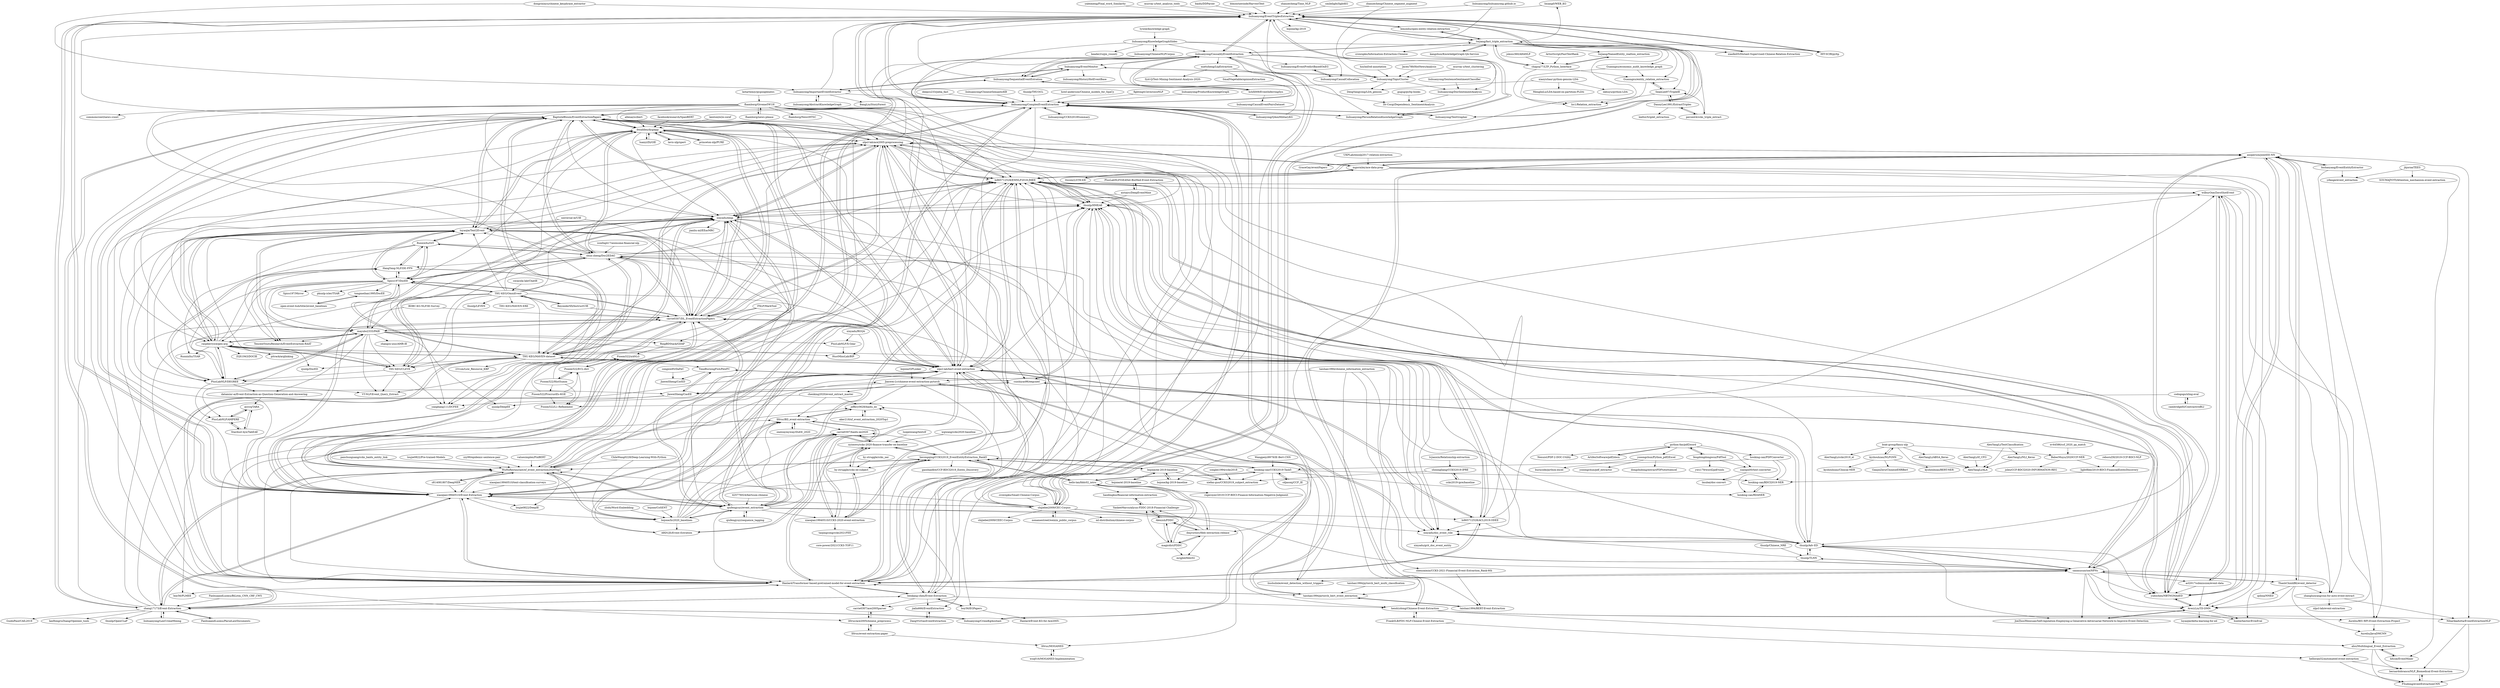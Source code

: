 digraph G {
"lixiang0/WEB_KG" -> "liuhuanyong/EventTriplesExtraction" ["e"=1]
"lemonhu/open-entity-relation-extraction" -> "liuhuanyong/EventTriplesExtraction" ["e"=1]
"lemonhu/open-entity-relation-extraction" -> "twjiang/fact_triple_extraction" ["e"=1]
"dwadden/dygiepp" -> "luanyi/DyGIE" ["e"=1]
"dwadden/dygiepp" -> "nlpcl-lab/ace2005-preprocessing"
"dwadden/dygiepp" -> "lavis-nlp/spert" ["e"=1]
"dwadden/dygiepp" -> "luyaojie/Text2Event"
"dwadden/dygiepp" -> "xinyadu/eeqa"
"dwadden/dygiepp" -> "BaptisteBlouin/EventExtractionPapers"
"dwadden/dygiepp" -> "carrie0307/DL_EventExtractionPapers"
"dwadden/dygiepp" -> "princeton-nlp/PURE" ["e"=1]
"dwadden/dygiepp" -> "raspberryice/gen-arg"
"dwadden/dygiepp" -> "nlpcl-lab/bert-event-extraction"
"dwadden/dygiepp" -> "shun-zheng/Doc2EDAG"
"dwadden/dygiepp" -> "lx865712528/EMNLP2018-JMEE"
"dwadden/dygiepp" -> "thunlp/HMEAE"
"dwadden/dygiepp" -> "xiaoqian19940510/Event-Extraction"
"dwadden/dygiepp" -> "Spico197/DocEE"
"ArtifexSoftware/pdf2docx" -> "python-fan/pdf2word" ["e"=1]
"blmoistawinde/HarvestText" -> "liuhuanyong/EventTriplesExtraction" ["e"=1]
"thunlp/THUOCL" -> "liuhuanyong/ComplexEventExtraction" ["e"=1]
"zlsdu/Word-Embedding" -> "bojone/lic2020_baselines" ["e"=1]
"thunlp/Chinese_NRE" -> "thunlp/TLNN" ["e"=1]
"allenai/scibert" -> "dwadden/dygiepp" ["e"=1]
"ArtistScript/FastTextRank" -> "chapzq77/LTP_Python_Interface" ["e"=1]
"zhanzecheng/Time_NLP" -> "liuhuanyong/EventTriplesExtraction" ["e"=1]
"liuhuanyong/PersonRelationKnowledgeGraph" -> "liuhuanyong/ComplexEventExtraction" ["e"=1]
"liuhuanyong/PersonRelationKnowledgeGraph" -> "liuhuanyong/EventTriplesExtraction" ["e"=1]
"liuhuanyong/CausalityEventExtraction" -> "liuhuanyong/SequentialEventExtration"
"liuhuanyong/CausalityEventExtraction" -> "liuhuanyong/ComplexEventExtraction"
"liuhuanyong/CausalityEventExtraction" -> "liuhuanyong/EventTriplesExtraction"
"liuhuanyong/CausalityEventExtraction" -> "liuhuanyong/EventPredictBasedOnEG"
"liuhuanyong/CausalityEventExtraction" -> "xiaoqian19940510/Event-Extraction"
"liuhuanyong/CausalityEventExtraction" -> "liuhuanyong/CausalCollocation"
"liuhuanyong/CausalityEventExtraction" -> "shijiebei2009/CEC-Corpus"
"liuhuanyong/CausalityEventExtraction" -> "hchX009/EventInferringSys"
"liuhuanyong/CausalityEventExtraction" -> "WuHuRestaurant/xf_event_extraction2020Top1"
"liuhuanyong/CausalityEventExtraction" -> "benkang-chen/Event-Extraction"
"liuhuanyong/CausalityEventExtraction" -> "boy56/EGPapers"
"liuhuanyong/CausalityEventExtraction" -> "liuhuanyong/EventMonitor"
"liuhuanyong/CausalityEventExtraction" -> "mattzheng/LtpExtraction"
"liuhuanyong/CausalityEventExtraction" -> "twjiang/fact_triple_extraction"
"liuhuanyong/CausalityEventExtraction" -> "liuhuanyong/PersonRelationKnowledgeGraph" ["e"=1]
"zhanzecheng/Chinese_segment_augment" -> "liuhuanyong/EventTriplesExtraction" ["e"=1]
"zhanzecheng/Chinese_segment_augment" -> "liuhuanyong/TopicCluster" ["e"=1]
"liuhuanyong/EventTriplesExtraction" -> "liuhuanyong/ComplexEventExtraction"
"liuhuanyong/EventTriplesExtraction" -> "liuhuanyong/TextGrapher" ["e"=1]
"liuhuanyong/EventTriplesExtraction" -> "lemonhu/open-entity-relation-extraction" ["e"=1]
"liuhuanyong/EventTriplesExtraction" -> "liuhuanyong/CausalityEventExtraction"
"liuhuanyong/EventTriplesExtraction" -> "xiaoqian19940510/Event-Extraction"
"liuhuanyong/EventTriplesExtraction" -> "twjiang/fact_triple_extraction"
"liuhuanyong/EventTriplesExtraction" -> "nlpcl-lab/bert-event-extraction"
"liuhuanyong/EventTriplesExtraction" -> "WuHuRestaurant/xf_event_extraction2020Top1"
"liuhuanyong/EventTriplesExtraction" -> "bojone/kg-2019" ["e"=1]
"liuhuanyong/EventTriplesExtraction" -> "xiaofei05/Distant-Supervised-Chinese-Relation-Extraction" ["e"=1]
"liuhuanyong/EventTriplesExtraction" -> "shijiebei2009/CEC-Corpus"
"liuhuanyong/EventTriplesExtraction" -> "liuhuanyong/PersonRelationKnowledgeGraph" ["e"=1]
"liuhuanyong/EventTriplesExtraction" -> "zhang17173/Event-Extraction"
"liuhuanyong/EventTriplesExtraction" -> "HIT-SCIR/pyltp" ["e"=1]
"liuhuanyong/EventTriplesExtraction" -> "BaptisteBlouin/EventExtractionPapers"
"howl-anderson/Chinese_models_for_SpaCy" -> "liuhuanyong/ComplexEventExtraction" ["e"=1]
"liuhuanyong/TextGrapher" -> "liuhuanyong/EventTriplesExtraction" ["e"=1]
"liuhuanyong/TextGrapher" -> "liuhuanyong/ComplexEventExtraction" ["e"=1]
"hzylmf/od-annotation" -> "liuhuanyong/TopicCluster" ["e"=1]
"fighting41love/cocoNLP" -> "liuhuanyong/ComplexEventExtraction" ["e"=1]
"Jacen789/HotNewsAnalysis" -> "liuhuanyong/TopicCluster" ["e"=1]
"liuhuanyong/DocSentimentAnalysis" -> "Dr-Corgi/Dependency_SentimentAnalysis"
"liuhuanyong/EventMonitor" -> "liuhuanyong/ImportantEventExtractor"
"liuhuanyong/EventMonitor" -> "liuhuanyong/SequentialEventExtration"
"liuhuanyong/EventMonitor" -> "liuhuanyong/HistoryHotEventBase"
"liuhuanyong/EventMonitor" -> "liuhuanyong/TopicCluster"
"liuhuanyong/ComplexEventExtraction" -> "liuhuanyong/EventTriplesExtraction"
"liuhuanyong/ComplexEventExtraction" -> "liuhuanyong/CausalityEventExtraction"
"liuhuanyong/ComplexEventExtraction" -> "liuhuanyong/TextGrapher" ["e"=1]
"liuhuanyong/ComplexEventExtraction" -> "xiaoqian19940510/Event-Extraction"
"liuhuanyong/ComplexEventExtraction" -> "liuhuanyong/PersonRelationKnowledgeGraph" ["e"=1]
"liuhuanyong/ComplexEventExtraction" -> "shijiebei2009/CEC-Corpus"
"liuhuanyong/ComplexEventExtraction" -> "WuHuRestaurant/xf_event_extraction2020Top1"
"liuhuanyong/ComplexEventExtraction" -> "carrie0307/DL_EventExtractionPapers"
"liuhuanyong/ComplexEventExtraction" -> "liuhuanyong/SequentialEventExtration"
"liuhuanyong/ComplexEventExtraction" -> "nlpcl-lab/bert-event-extraction"
"liuhuanyong/ComplexEventExtraction" -> "liuhuanyong/CrimeKgAssitant" ["e"=1]
"liuhuanyong/ComplexEventExtraction" -> "zhang17173/Event-Extraction"
"liuhuanyong/ComplexEventExtraction" -> "liuhuanyong/CCKS2018Summary" ["e"=1]
"liuhuanyong/ComplexEventExtraction" -> "BaptisteBlouin/EventExtractionPapers"
"liuhuanyong/ComplexEventExtraction" -> "liuhuanyong/QAonMilitaryKG" ["e"=1]
"liuhuanyong/CrimeKgAssitant" -> "zhang17173/Event-Extraction" ["e"=1]
"liuhuanyong/CrimeKgAssitant" -> "liuhuanyong/ComplexEventExtraction" ["e"=1]
"zhang17173/Event-Extraction" -> "nlpcl-lab/bert-event-extraction"
"zhang17173/Event-Extraction" -> "WuHuRestaurant/xf_event_extraction2020Top1"
"zhang17173/Event-Extraction" -> "xiaoqian19940510/Event-Extraction"
"zhang17173/Event-Extraction" -> "Hanlard/Transformer-based-pretrained-model-for-event-extraction"
"zhang17173/Event-Extraction" -> "liuhuanyong/LawCrimeMining" ["e"=1]
"zhang17173/Event-Extraction" -> "benkang-chen/Event-Extraction"
"zhang17173/Event-Extraction" -> "BaptisteBlouin/EventExtractionPapers"
"zhang17173/Event-Extraction" -> "carrie0307/DL_EventExtractionPapers"
"zhang17173/Event-Extraction" -> "liuhuanyong/CrimeKgAssitant" ["e"=1]
"zhang17173/Event-Extraction" -> "liuhuanyong/EventTriplesExtraction"
"zhang17173/Event-Extraction" -> "FanhuaandLuomu/ParseLawDocuments" ["e"=1]
"zhang17173/Event-Extraction" -> "GuidoPaul/CAIL2019" ["e"=1]
"zhang17173/Event-Extraction" -> "liuhuanyong/ComplexEventExtraction"
"zhang17173/Event-Extraction" -> "IanHongruZhang/Openlaw_tools"
"zhang17173/Event-Extraction" -> "thunlp/OpenCLaP" ["e"=1]
"liuhuanyong/TopicCluster" -> "liuhuanyong/EventMonitor"
"liuhuanyong/TopicCluster" -> "DengYangyong/LDA_gensim"
"liuhuanyong/TopicCluster" -> "liuhuanyong/ImportantEventExtractor"
"liuhuanyong/TopicCluster" -> "liuhuanyong/DocSentimentAnalysis"
"liuhuanyong/ProductKnowledgeGraph" -> "liuhuanyong/ComplexEventExtraction" ["e"=1]
"FanhuaandLuomu/BiLstm_CNN_CRF_CWS" -> "zhang17173/Event-Extraction" ["e"=1]
"boy56/EGPapers" -> "benkang-chen/Event-Extraction"
"boy56/EGPapers" -> "Hanlard/Event-KG-for-Ace2005-"
"murray-z/text_clustering" -> "liuhuanyong/TopicCluster" ["e"=1]
"gugug/pyltp-books" -> "Dr-Corgi/Dependency_SentimentAnalysis"
"nlpcl-lab/ace2005-preprocessing" -> "nlpcl-lab/bert-event-extraction"
"nlpcl-lab/ace2005-preprocessing" -> "lx865712528/EMNLP2018-JMEE"
"nlpcl-lab/ace2005-preprocessing" -> "Hanlard/Transformer-based-pretrained-model-for-event-extraction"
"nlpcl-lab/ace2005-preprocessing" -> "mgormley/ace-data-prep"
"nlpcl-lab/ace2005-preprocessing" -> "carrie0307/DL_EventExtractionPapers"
"nlpcl-lab/ace2005-preprocessing" -> "THU-KEG/MAVEN-dataset"
"nlpcl-lab/ace2005-preprocessing" -> "BaptisteBlouin/EventExtractionPapers"
"nlpcl-lab/ace2005-preprocessing" -> "xinyadu/eeqa"
"nlpcl-lab/ace2005-preprocessing" -> "ll0ruc/ace2005chinese_preprocess"
"nlpcl-lab/ace2005-preprocessing" -> "dwadden/dygiepp"
"nlpcl-lab/ace2005-preprocessing" -> "thunlp/Adv-ED"
"nlpcl-lab/ace2005-preprocessing" -> "carrie0307/ace2005parser"
"nlpcl-lab/ace2005-preprocessing" -> "thunlp/HMEAE"
"nlpcl-lab/ace2005-preprocessing" -> "raspberryice/gen-arg"
"nlpcl-lab/ace2005-preprocessing" -> "anoperson/jointEE-NN"
"liuhuanyong/LawCrimeMining" -> "zhang17173/Event-Extraction" ["e"=1]
"lvjianxin/Relationship-extraction" -> "shiningliang/CCKS2019-IPRE" ["e"=1]
"Guanngxu/economic_audit_knowledge_graph" -> "lzc1/Relation_extraction" ["e"=1]
"Guanngxu/economic_audit_knowledge_graph" -> "Guanngxu/entity_relation_extraction" ["e"=1]
"liuhuanyong/ChineseNLPCorpus" -> "liuhuanyong/KnowledgeGraphSlides" ["e"=1]
"liuhuanyong/ChineseNLPCorpus" -> "liuhuanyong/SequentialEventExtration" ["e"=1]
"liuhuanyong/QAonMilitaryKG" -> "liuhuanyong/ComplexEventExtraction" ["e"=1]
"liuhuanyong/QAonMilitaryKG" -> "liuhuanyong/EventTriplesExtraction" ["e"=1]
"deepcs233/jieba_fast" -> "liuhuanyong/ComplexEventExtraction" ["e"=1]
"liuhuanyong/SentenceSentimentClassifier" -> "liuhuanyong/DocSentimentAnalysis" ["e"=1]
"smilelight/lightKG" -> "liuhuanyong/EventTriplesExtraction" ["e"=1]
"panchunguang/ccks_baidu_entity_link" -> "WuHuRestaurant/xf_event_extraction2020Top1" ["e"=1]
"bojone/kg-2019-baseline" -> "bojone/ee-2019-baseline" ["e"=1]
"liuhuanyong/CCKS2018Summary" -> "liuhuanyong/ComplexEventExtraction" ["e"=1]
"UKPLab/emnlp2017-relation-extraction" -> "mgormley/ace-data-prep" ["e"=1]
"liuhuanyong/liuhuanyong.github.io" -> "liuhuanyong/EventTriplesExtraction" ["e"=1]
"liuhuanyong/liuhuanyong.github.io" -> "liuhuanyong/DocSentimentAnalysis" ["e"=1]
"luopeixiang/textclf" -> "xyionwu/ccks-2020-finance-transfer-ee-baseline" ["e"=1]
"SeanLee97/TripleIE" -> "Guanngxu/entity_relation_extraction"
"SeanLee97/TripleIE" -> "DannyLee1991/ExtractTriples"
"SeanLee97/TripleIE" -> "lzc1/Relation_extraction"
"liuhuanyong/ImportantEventExtractor" -> "liuhuanyong/EventMonitor"
"liuhuanyong/ImportantEventExtractor" -> "BangLiu/StoryForest" ["e"=1]
"liuhuanyong/ImportantEventExtractor" -> "liuhuanyong/AbstractKnowledgeGraph"
"liuhuanyong/ImportantEventExtractor" -> "liuhuanyong/ComplexEventExtraction"
"liuhuanyong/ImportantEventExtractor" -> "liuhuanyong/EventTriplesExtraction"
"yaleimeng/Final_word_Similarity" -> "liuhuanyong/EventTriplesExtraction" ["e"=1]
"xiaofei05/Distant-Supervised-Chinese-Relation-Extraction" -> "liuhuanyong/EventTriplesExtraction" ["e"=1]
"python-fan/pdf2word" -> "ArtifexSoftware/pdf2docx" ["e"=1]
"python-fan/pdf2word" -> "fengdongdongwsn/PdfTool"
"python-fan/pdf2word" -> "houking-can/PDFConverter"
"python-fan/pdf2word" -> "xiaoqin00/text-converter"
"python-fan/pdf2word" -> "yooongchun/Python_pdf2Excel"
"python-fan/pdf2word" -> "Nexuist/PDF-2-DOC-Utility"
"mattzheng/LtpExtraction" -> "Syd-Q/Text-Mining-Sentiment-Analysis-2020-" ["e"=1]
"mattzheng/LtpExtraction" -> "SmallVagetable/opinionExtraction"
"mattzheng/LtpExtraction" -> "Dr-Corgi/Dependency_SentimentAnalysis"
"liuhuanyong/KnowledgeGraphSlides" -> "liuhuanyong/ChineseNLPCorpus" ["e"=1]
"liuhuanyong/KnowledgeGraphSlides" -> "liuhuanyong/PersonRelationKnowledgeGraph" ["e"=1]
"liuhuanyong/KnowledgeGraphSlides" -> "liuhuanyong/ComplexEventExtraction"
"liuhuanyong/KnowledgeGraphSlides" -> "liuhuanyong/CausalityEventExtraction"
"liuhuanyong/KnowledgeGraphSlides" -> "beader/ruijin_round2" ["e"=1]
"liuhuanyong/KnowledgeGraphSlides" -> "bojone/kg-2019-baseline" ["e"=1]
"dongrixinyu/chinese_keyphrase_extractor" -> "liuhuanyong/ImportantEventExtractor" ["e"=1]
"dongrixinyu/chinese_keyphrase_extractor" -> "liuhuanyong/EventTriplesExtraction" ["e"=1]
"thunlp/Adv-ED" -> "xinyadu/doc_event_role"
"thunlp/Adv-ED" -> "thunlp/TLNN"
"thunlp/Adv-ED" -> "AveryLiu/TD-DMN"
"thunlp/Adv-ED" -> "JoeZhouWenxuan/Self-regulation-Employing-a-Generative-Adversarial-Network-to-Improve-Event-Detection"
"thunlp/Adv-ED" -> "sanmusunrise/NPNs"
"thunlp/Adv-ED" -> "thunlp/HMEAE"
"thunlp/Adv-ED" -> "yubochen/NBTNGMA4ED"
"xiaoyichao/-python-gensim-LDA-" -> "MenglinLu/LDA-based-on-partition-PLDA-"
"xiaoyichao/-python-gensim-LDA-" -> "DengYangyong/LDA_gensim"
"xiaoyichao/-python-gensim-LDA-" -> "nkhuyu/python-LDA"
"lx865712528/EMNLP2018-JMEE" -> "nlpcl-lab/bert-event-extraction"
"lx865712528/EMNLP2018-JMEE" -> "nlpcl-lab/ace2005-preprocessing"
"lx865712528/EMNLP2018-JMEE" -> "anoperson/jointEE-NN"
"lx865712528/EMNLP2018-JMEE" -> "yubochen/NBTNGMA4ED"
"lx865712528/EMNLP2018-JMEE" -> "thunlp/HMEAE"
"lx865712528/EMNLP2018-JMEE" -> "Hanlard/Transformer-based-pretrained-model-for-event-extraction"
"lx865712528/EMNLP2018-JMEE" -> "sanmusunrise/NPNs"
"lx865712528/EMNLP2018-JMEE" -> "lx865712528/ACL2019-ODEE"
"lx865712528/EMNLP2018-JMEE" -> "thunlp/Adv-ED"
"lx865712528/EMNLP2018-JMEE" -> "xinyadu/eeqa"
"lx865712528/EMNLP2018-JMEE" -> "BaptisteBlouin/EventExtractionPapers"
"lx865712528/EMNLP2018-JMEE" -> "qiufengyuyi/event_extraction"
"lx865712528/EMNLP2018-JMEE" -> "xinyadu/doc_event_role"
"lx865712528/EMNLP2018-JMEE" -> "zhangluoyang/cnn-for-auto-event-extract"
"lx865712528/EMNLP2018-JMEE" -> "wilburOne/ZeroShotEvent"
"luanyi/DyGIE" -> "dwadden/dygiepp" ["e"=1]
"liuhuanyong/EventPredictBasedOnEG" -> "liuhuanyong/CausalCollocation"
"lx865712528/ACL2019-ODEE" -> "lx865712528/EMNLP2018-JMEE"
"lx865712528/ACL2019-ODEE" -> "xinyadu/doc_event_role"
"lx865712528/ACL2019-ODEE" -> "Hanlard/Transformer-based-pretrained-model-for-event-extraction"
"lx865712528/ACL2019-ODEE" -> "thunlp/HMEAE"
"lx865712528/ACL2019-ODEE" -> "wilburOne/ZeroShotEvent"
"lx865712528/ACL2019-ODEE" -> "thunlp/Adv-ED"
"lx865712528/ACL2019-ODEE" -> "nlpcl-lab/bert-event-extraction"
"Wangpeiyi9979/IE-Bert-CNN" -> "houking-can/CCKS2019-Task5" ["e"=1]
"Guanngxu/entity_relation_extraction" -> "SeanLee97/TripleIE"
"Guanngxu/entity_relation_extraction" -> "lzc1/Relation_extraction"
"hello-lan/fddc02_intro" -> "dmjvictory/fddc-extraction-release"
"hello-lan/fddc02_intro" -> "magicdict/FDDC"
"hello-lan/fddc02_intro" -> "houking-can/CCKS2019-Task5"
"hello-lan/fddc02_intro" -> "hecongqing/CCKS2019_EventEntityExtraction_Rank5"
"hello-lan/fddc02_intro" -> "rogeroyer/2019-CCF-BDCI-Finance-Information-Negative-Judgment"
"hello-lan/fddc02_intro" -> "haodingkui/financial-information-extraction"
"AlexYangLi/ABSA_Keras" -> "AlexYangLi/ALA" ["e"=1]
"bojone/el-2019-baseline" -> "bojone/ee-2019-baseline" ["e"=1]
"yooongchun/Python_pdf2Excel" -> "yooongchun/pdf_extractor"
"yooongchun/Python_pdf2Excel" -> "dongzhidong/extractPDFtotxttoexcel"
"yooongchun/Python_pdf2Excel" -> "burncode/python-excel"
"houking-can/PDFConverter" -> "houking-can/CCKS2019-Task5"
"houking-can/PDFConverter" -> "houking-can/BDCI2019-NER"
"houking-can/PDFConverter" -> "houking-can/RDANER"
"liuhuanyong/SequentialEventExtration" -> "liuhuanyong/CausalityEventExtraction"
"liuhuanyong/SequentialEventExtration" -> "hchX009/EventInferringSys"
"liuhuanyong/SequentialEventExtration" -> "liuhuanyong/ComplexEventExtraction"
"liuhuanyong/SequentialEventExtration" -> "liuhuanyong/EventMonitor"
"liuhuanyong/SequentialEventExtration" -> "liuhuanyong/EventTriplesExtraction"
"songlei1994/ccks2018" -> "xiefan-guo/CCKS2019_subject_extraction" ["e"=1]
"wilburOne/ZeroShotEvent" -> "yubochen/NBTNGMA4ED"
"wilburOne/ZeroShotEvent" -> "acl2017submission/event-data"
"wilburOne/ZeroShotEvent" -> "hunterhector/EvmEval"
"wilburOne/ZeroShotEvent" -> "AveryLiu/TD-DMN"
"wilburOne/ZeroShotEvent" -> "thunlp/HMEAE"
"bojone/ee-2019-baseline" -> "bojone/el-2019-baseline" ["e"=1]
"bojone/ee-2019-baseline" -> "xiefan-guo/CCKS2019_subject_extraction"
"bojone/ee-2019-baseline" -> "hecongqing/CCKS2019_EventEntityExtraction_Rank5"
"bojone/ee-2019-baseline" -> "bojone/kg-2019-baseline" ["e"=1]
"shiningliang/CCKS2019-IPRE" -> "xiefan-guo/CCKS2019_subject_extraction"
"shiningliang/CCKS2019-IPRE" -> "ccks2019-ipre/baseline"
"magicdict/FDDC" -> "dmjvictory/fddc-extraction-release"
"magicdict/FDDC" -> "Alexzsh/FDDC"
"magicdict/FDDC" -> "YankeeMarco/aliyun-FDDC-2018-Financial-Challenge-"
"magicdict/FDDC" -> "mrgjbd/fddc02"
"magicdict/FDDC" -> "hello-lan/fddc02_intro"
"AlexYangLi/TextClassification" -> "AlexYangLi/ALA"
"AlexYangLi/TextClassification" -> "AlexYangLi/NLI_Keras"
"xiefan-guo/CCKS2019_subject_extraction" -> "hecongqing/CCKS2019_EventEntityExtraction_Rank5"
"dmjvictory/fddc-extraction-release" -> "magicdict/FDDC"
"dmjvictory/fddc-extraction-release" -> "Alexzsh/FDDC"
"dmjvictory/fddc-extraction-release" -> "YankeeMarco/aliyun-FDDC-2018-Financial-Challenge-"
"dmjvictory/fddc-extraction-release" -> "hello-lan/fddc02_intro"
"dmjvictory/fddc-extraction-release" -> "mrgjbd/fddc02"
"codogogo/xling-eval" -> "Pzoom522/L1-Refinement"
"codogogo/xling-eval" -> "cambridgeltl/ContrastiveBLI"
"hendrydong/Chinese-Event-Extraction" -> "FrankSLB/FDU-NLP-Chinese-Event-Extraction"
"hendrydong/Chinese-Event-Extraction" -> "Aureliu/BIU-RPI-Event-Extraction-Project"
"hendrydong/Chinese-Event-Extraction" -> "ahsi/Multilingual_Event_Extraction"
"hendrydong/Chinese-Event-Extraction" -> "anoperson/jointEE-NN"
"hendrydong/Chinese-Event-Extraction" -> "Niharikadutta/EventExtractionNLP"
"sanmusunrise/NPNs" -> "yubochen/NBTNGMA4ED"
"sanmusunrise/NPNs" -> "thunlp/TLNN"
"sanmusunrise/NPNs" -> "lx865712528/EMNLP2018-JMEE"
"sanmusunrise/NPNs" -> "thunlp/Adv-ED"
"sanmusunrise/NPNs" -> "ThanhChinhBK/event_detector"
"sanmusunrise/NPNs" -> "zhangluoyang/cnn-for-auto-event-extract"
"sanmusunrise/NPNs" -> "anoperson/jointEE-NN"
"sanmusunrise/NPNs" -> "AveryLiu/TD-DMN"
"sanmusunrise/NPNs" -> "acl2017submission/event-data"
"sanmusunrise/NPNs" -> "thunlp/HMEAE"
"sanmusunrise/NPNs" -> "liushulinle/event_detection_without_triggers"
"sanmusunrise/NPNs" -> "Hanlard/Transformer-based-pretrained-model-for-event-extraction"
"sanmusunrise/NPNs" -> "nlpcl-lab/bert-event-extraction"
"sanmusunrise/NPNs" -> "hunterhector/EvmEval"
"sanmusunrise/NPNs" -> "JoeZhouWenxuan/Self-regulation-Employing-a-Generative-Adversarial-Network-to-Improve-Event-Detection"
"liushulinle/event_detection_without_triggers" -> "wilburOne/ZeroShotEvent"
"ccks2019-ipre/baseline" -> "shiningliang/CCKS2019-IPRE"
"yubochen/NBTNGMA4ED" -> "AveryLiu/TD-DMN"
"yubochen/NBTNGMA4ED" -> "wilburOne/ZeroShotEvent"
"yubochen/NBTNGMA4ED" -> "cuishiyao96/eegcned"
"yubochen/NBTNGMA4ED" -> "anoperson/jointEE-NN"
"yubochen/NBTNGMA4ED" -> "lx865712528/EMNLP2018-JMEE"
"yubochen/NBTNGMA4ED" -> "thunlp/HMEAE"
"liuhuanyong/CausalCollocation" -> "liuhuanyong/EventPredictBasedOnEG"
"ahsi/Multilingual_Event_Extraction" -> "bernardobranco/NLP_Biomedical-Event-Extraction"
"ahsi/Multilingual_Event_Extraction" -> "FSudong/eventExtractionCNN"
"ahsi/Multilingual_Event_Extraction" -> "hltcoe/EventMiner"
"ahsi/Multilingual_Event_Extraction" -> "helloram52/automated-event-extraction"
"carrie0307/ace2005parser" -> "ll0ruc/ace2005chinese_preprocess"
"AlexYangLi/NLI_Keras" -> "AlexYangLi/ALA"
"benkang-chen/Event-Extraction" -> "Hanlard/Transformer-based-pretrained-model-for-event-extraction"
"benkang-chen/Event-Extraction" -> "boy56/EGPapers"
"benkang-chen/Event-Extraction" -> "nlpcl-lab/bert-event-extraction"
"benkang-chen/Event-Extraction" -> "carrie0307/ace2005parser"
"benkang-chen/Event-Extraction" -> "lx865712528/EMNLP2018-JMEE"
"benkang-chen/Event-Extraction" -> "hendrydong/Chinese-Event-Extraction"
"benkang-chen/Event-Extraction" -> "jialin666/EventExtraction"
"benkang-chen/Event-Extraction" -> "hecongqing/CCKS2019_EventEntityExtraction_Rank5"
"benkang-chen/Event-Extraction" -> "zhang17173/Event-Extraction"
"AveryLiu/TD-DMN" -> "yubochen/NBTNGMA4ED"
"AveryLiu/TD-DMN" -> "luyaojie/delta-learning-for-ed"
"AveryLiu/TD-DMN" -> "JoeZhouWenxuan/Self-regulation-Employing-a-Generative-Adversarial-Network-to-Improve-Event-Detection"
"AveryLiu/TD-DMN" -> "hunterhector/EvmEval"
"JoeZhouWenxuan/Self-regulation-Employing-a-Generative-Adversarial-Network-to-Improve-Event-Detection" -> "AveryLiu/TD-DMN"
"Alexzsh/FDDC" -> "YankeeMarco/aliyun-FDDC-2018-Financial-Challenge-"
"Alexzsh/FDDC" -> "dmjvictory/fddc-extraction-release"
"Alexzsh/FDDC" -> "magicdict/FDDC"
"FrankSLB/FDU-NLP-Chinese-Event-Extraction" -> "helloram52/automated-event-extraction"
"FrankSLB/FDU-NLP-Chinese-Event-Extraction" -> "hendrydong/Chinese-Event-Extraction"
"cdjasonj/CCF_IE" -> "houking-can/CCKS2019-Task5" ["e"=1]
"Niharikadutta/EventExtractionNLP" -> "FSudong/eventExtractionCNN"
"Niharikadutta/EventExtractionNLP" -> "bernardobranco/NLP_Biomedical-Event-Extraction"
"AlexYangLi/tf_CFO" -> "AlexYangLi/ALA"
"FSudong/eventExtractionCNN" -> "bernardobranco/NLP_Biomedical-Event-Extraction"
"YankeeMarco/aliyun-FDDC-2018-Financial-Challenge-" -> "haodingkui/financial-information-extraction"
"YankeeMarco/aliyun-FDDC-2018-Financial-Challenge-" -> "Alexzsh/FDDC"
"kyzhouhzau/NLPGNN" -> "kyzhouhzau/BERT-NER" ["e"=1]
"kyzhouhzau/NLPGNN" -> "kyzhouhzau/Clinical-NER" ["e"=1]
"kyzhouhzau/NLPGNN" -> "boat-group/fancy-nlp"
"kyzhouhzau/NLPGNN" -> "GanjinZero/ChineseEHRBert" ["e"=1]
"murray-z/text_analysis_tools" -> "liuhuanyong/EventTriplesExtraction" ["e"=1]
"carrie0307/DL_EventExtractionPapers" -> "xiaoqian19940510/Event-Extraction"
"carrie0307/DL_EventExtractionPapers" -> "BaptisteBlouin/EventExtractionPapers"
"carrie0307/DL_EventExtractionPapers" -> "nlpcl-lab/ace2005-preprocessing"
"carrie0307/DL_EventExtractionPapers" -> "WuHuRestaurant/xf_event_extraction2020Top1"
"carrie0307/DL_EventExtractionPapers" -> "shun-zheng/Doc2EDAG"
"carrie0307/DL_EventExtractionPapers" -> "Spico197/DocEE"
"carrie0307/DL_EventExtractionPapers" -> "THU-KEG/MAVEN-dataset"
"carrie0307/DL_EventExtractionPapers" -> "nlpcl-lab/bert-event-extraction"
"carrie0307/DL_EventExtractionPapers" -> "mayubo2333/PAIE"
"carrie0307/DL_EventExtractionPapers" -> "xinyadu/eeqa"
"carrie0307/DL_EventExtractionPapers" -> "Hanlard/Transformer-based-pretrained-model-for-event-extraction"
"carrie0307/DL_EventExtractionPapers" -> "qiufengyuyi/event_extraction"
"carrie0307/DL_EventExtractionPapers" -> "dwadden/dygiepp"
"carrie0307/DL_EventExtractionPapers" -> "lx865712528/EMNLP2018-JMEE"
"carrie0307/DL_EventExtractionPapers" -> "luyaojie/Text2Event"
"xiaoqian19940510/Event-Extraction" -> "WuHuRestaurant/xf_event_extraction2020Top1"
"xiaoqian19940510/Event-Extraction" -> "carrie0307/DL_EventExtractionPapers"
"xiaoqian19940510/Event-Extraction" -> "nlpcl-lab/bert-event-extraction"
"xiaoqian19940510/Event-Extraction" -> "Hanlard/Transformer-based-pretrained-model-for-event-extraction"
"xiaoqian19940510/Event-Extraction" -> "BaptisteBlouin/EventExtractionPapers"
"xiaoqian19940510/Event-Extraction" -> "liuhuanyong/EventTriplesExtraction"
"xiaoqian19940510/Event-Extraction" -> "xinyadu/eeqa"
"xiaoqian19940510/Event-Extraction" -> "shun-zheng/Doc2EDAG"
"xiaoqian19940510/Event-Extraction" -> "liuhuanyong/ComplexEventExtraction"
"xiaoqian19940510/Event-Extraction" -> "qiufengyuyi/event_extraction"
"xiaoqian19940510/Event-Extraction" -> "zhang17173/Event-Extraction"
"xiaoqian19940510/Event-Extraction" -> "nlpcl-lab/ace2005-preprocessing"
"xiaoqian19940510/Event-Extraction" -> "shijiebei2009/CEC-Corpus"
"xiaoqian19940510/Event-Extraction" -> "lx865712528/EMNLP2018-JMEE"
"xiaoqian19940510/Event-Extraction" -> "loujie0822/DeepIE" ["e"=1]
"HIT-SCIR/pyltp" -> "liuhuanyong/EventTriplesExtraction" ["e"=1]
"HIT-SCIR/pyltp" -> "twjiang/fact_triple_extraction" ["e"=1]
"shijiebei2009/CEC-Corpus" -> "liuhuanyong/ComplexEventExtraction"
"shijiebei2009/CEC-Corpus" -> "xiaoqian19940510/Event-Extraction"
"shijiebei2009/CEC-Corpus" -> "sanmusunrise/NPNs"
"shijiebei2009/CEC-Corpus" -> "liuhuanyong/EventTriplesExtraction"
"shijiebei2009/CEC-Corpus" -> "carrie0307/DL_EventExtractionPapers"
"shijiebei2009/CEC-Corpus" -> "lx865712528/EMNLP2018-JMEE"
"shijiebei2009/CEC-Corpus" -> "hendrydong/Chinese-Event-Extraction"
"shijiebei2009/CEC-Corpus" -> "WuHuRestaurant/xf_event_extraction2020Top1"
"shijiebei2009/CEC-Corpus" -> "shun-zheng/Doc2EDAG"
"shijiebei2009/CEC-Corpus" -> "liuhuanyong/CausalityEventExtraction"
"shijiebei2009/CEC-Corpus" -> "shijiebei2009/CEEC-Corpus"
"shijiebei2009/CEC-Corpus" -> "BaptisteBlouin/EventExtractionPapers"
"shijiebei2009/CEC-Corpus" -> "nlpcl-lab/ace2005-preprocessing"
"shijiebei2009/CEC-Corpus" -> "nonamestreet/weixin_public_corpus" ["e"=1]
"shijiebei2009/CEC-Corpus" -> "ml-distribution/chinese-corpus" ["e"=1]
"kotartemiy/pygooglenews" -> "fhamborg/Giveme5W1H" ["e"=1]
"facebookresearch/SpanBERT" -> "dwadden/dygiepp" ["e"=1]
"wgwang/ccks2020-baseline" -> "xyionwu/ccks-2020-finance-transfer-ee-baseline"
"FXLP/MarkTool" -> "carrie0307/DL_EventExtractionPapers" ["e"=1]
"FXLP/MarkTool" -> "xiaoqian19940510/Event-Extraction" ["e"=1]
"xiaoqian19940510/text-classification-surveys" -> "xiaoqian19940510/Event-Extraction" ["e"=1]
"DannyLee1991/ExtractTriples" -> "SeanLee97/TripleIE"
"DannyLee1991/ExtractTriples" -> "leefsir/triplet_extraction" ["e"=1]
"DannyLee1991/ExtractTriples" -> "percent4/ccks_triple_extract" ["e"=1]
"425776024/bertsum-chinese" -> "qiufengyuyi/event_extraction" ["e"=1]
"loujie0822/Pre-trained-Models" -> "WuHuRestaurant/xf_event_extraction2020Top1" ["e"=1]
"bojone/lic2020_baselines" -> "carrie0307/baidu-ee2020"
"bojone/lic2020_baselines" -> "qiufengyuyi/event_extraction"
"bojone/lic2020_baselines" -> "WuHuRestaurant/xf_event_extraction2020Top1"
"bojone/lic2020_baselines" -> "hecongqing/CCKS2019_EventEntityExtraction_Rank5"
"bojone/lic2020_baselines" -> "ll0ruc/BD_event-extraction"
"bojone/lic2020_baselines" -> "xyionwu/ccks-2020-finance-transfer-ee-baseline"
"bojone/lic2020_baselines" -> "lx865712528/EMNLP2018-JMEE"
"bojone/lic2020_baselines" -> "ARDUJS/Event-Extration"
"bojone/lic2020_baselines" -> "xiaoqian19940510/Event-Extraction"
"BDBC-KG-NLP/IE-Survey" -> "carrie0307/DL_EventExtractionPapers" ["e"=1]
"BDBC-KG-NLP/IE-Survey" -> "xiaoqian19940510/Event-Extraction" ["e"=1]
"xinyadu/eeqa" -> "raspberryice/gen-arg"
"xinyadu/eeqa" -> "mayubo2333/PAIE"
"xinyadu/eeqa" -> "thunlp/HMEAE"
"xinyadu/eeqa" -> "THU-KEG/CLEVE"
"xinyadu/eeqa" -> "PlusLabNLP/DEGREE"
"xinyadu/eeqa" -> "xinyadu/doc_event_role"
"xinyadu/eeqa" -> "nlpcl-lab/ace2005-preprocessing"
"xinyadu/eeqa" -> "lx865712528/EMNLP2018-JMEE"
"xinyadu/eeqa" -> "jianliu-ml/EEasMRC"
"xinyadu/eeqa" -> "luyaojie/Text2Event"
"xinyadu/eeqa" -> "THU-KEG/MAVEN-dataset"
"xinyadu/eeqa" -> "nlpcl-lab/bert-event-extraction"
"xinyadu/eeqa" -> "qiufengyuyi/event_extraction"
"xinyadu/eeqa" -> "carrie0307/DL_EventExtractionPapers"
"xinyadu/eeqa" -> "cuishiyao96/eegcned"
"baidu/DDParser" -> "liuhuanyong/EventTriplesExtraction" ["e"=1]
"liuhuanyong/ChineseSemanticKB" -> "liuhuanyong/ComplexEventExtraction" ["e"=1]
"ChileWang0228/Deep-Learning-With-Python" -> "bojone/lic2020_baselines" ["e"=1]
"ChileWang0228/Deep-Learning-With-Python" -> "WuHuRestaurant/xf_event_extraction2020Top1" ["e"=1]
"tywee/knowledge-graph" -> "liuhuanyong/KnowledgeGraphSlides" ["e"=1]
"lavis-nlp/spert" -> "dwadden/dygiepp" ["e"=1]
"nlpcl-lab/bert-event-extraction" -> "Hanlard/Transformer-based-pretrained-model-for-event-extraction"
"nlpcl-lab/bert-event-extraction" -> "nlpcl-lab/ace2005-preprocessing"
"nlpcl-lab/bert-event-extraction" -> "lx865712528/EMNLP2018-JMEE"
"nlpcl-lab/bert-event-extraction" -> "BaptisteBlouin/EventExtractionPapers"
"nlpcl-lab/bert-event-extraction" -> "THU-KEG/MAVEN-dataset"
"nlpcl-lab/bert-event-extraction" -> "xiaoqian19940510/Event-Extraction"
"nlpcl-lab/bert-event-extraction" -> "WuHuRestaurant/xf_event_extraction2020Top1"
"nlpcl-lab/bert-event-extraction" -> "carrie0307/DL_EventExtractionPapers"
"nlpcl-lab/bert-event-extraction" -> "benkang-chen/Event-Extraction"
"nlpcl-lab/bert-event-extraction" -> "xinyadu/eeqa"
"nlpcl-lab/bert-event-extraction" -> "liushulinle/event_detection_without_triggers"
"nlpcl-lab/bert-event-extraction" -> "thunlp/HMEAE"
"nlpcl-lab/bert-event-extraction" -> "sanmusunrise/NPNs"
"nlpcl-lab/bert-event-extraction" -> "lx865712528/ACL2019-ODEE"
"nlpcl-lab/bert-event-extraction" -> "Jianwei-Lv/chinese-event-extraction-pytorch"
"BaptisteBlouin/EventExtractionPapers" -> "carrie0307/DL_EventExtractionPapers"
"BaptisteBlouin/EventExtractionPapers" -> "nlpcl-lab/bert-event-extraction"
"BaptisteBlouin/EventExtractionPapers" -> "nlpcl-lab/ace2005-preprocessing"
"BaptisteBlouin/EventExtractionPapers" -> "lx865712528/EMNLP2018-JMEE"
"BaptisteBlouin/EventExtractionPapers" -> "xiaoqian19940510/Event-Extraction"
"BaptisteBlouin/EventExtractionPapers" -> "Hanlard/Transformer-based-pretrained-model-for-event-extraction"
"BaptisteBlouin/EventExtractionPapers" -> "THU-KEG/MAVEN-dataset"
"BaptisteBlouin/EventExtractionPapers" -> "shun-zheng/Doc2EDAG"
"BaptisteBlouin/EventExtractionPapers" -> "dwadden/dygiepp"
"BaptisteBlouin/EventExtractionPapers" -> "thunlp/HMEAE"
"BaptisteBlouin/EventExtractionPapers" -> "WuHuRestaurant/xf_event_extraction2020Top1"
"BaptisteBlouin/EventExtractionPapers" -> "raspberryice/gen-arg"
"BaptisteBlouin/EventExtractionPapers" -> "luyaojie/Text2Event"
"BaptisteBlouin/EventExtractionPapers" -> "qiufengyuyi/event_extraction"
"BaptisteBlouin/EventExtractionPapers" -> "xinyadu/eeqa"
"icoxfog417/awesome-financial-nlp" -> "shun-zheng/Doc2EDAG" ["e"=1]
"qiufengyuyi/sequence_tagging" -> "qiufengyuyi/event_extraction" ["e"=1]
"Hanlard/Transformer-based-pretrained-model-for-event-extraction" -> "nlpcl-lab/bert-event-extraction"
"Hanlard/Transformer-based-pretrained-model-for-event-extraction" -> "nlpcl-lab/ace2005-preprocessing"
"Hanlard/Transformer-based-pretrained-model-for-event-extraction" -> "lx865712528/EMNLP2018-JMEE"
"Hanlard/Transformer-based-pretrained-model-for-event-extraction" -> "jeffery0628/baidu_ee"
"Hanlard/Transformer-based-pretrained-model-for-event-extraction" -> "benkang-chen/Event-Extraction"
"Hanlard/Transformer-based-pretrained-model-for-event-extraction" -> "thunlp/HMEAE"
"Hanlard/Transformer-based-pretrained-model-for-event-extraction" -> "ll0ruc/BD_event-extraction"
"Hanlard/Transformer-based-pretrained-model-for-event-extraction" -> "carrie0307/ace2005parser"
"Hanlard/Transformer-based-pretrained-model-for-event-extraction" -> "taishan1994/pytorch_bert_event_extraction"
"Hanlard/Transformer-based-pretrained-model-for-event-extraction" -> "xiaoqian19940510/Event-Extraction"
"Hanlard/Transformer-based-pretrained-model-for-event-extraction" -> "lx865712528/ACL2019-ODEE"
"Hanlard/Transformer-based-pretrained-model-for-event-extraction" -> "carrie0307/baidu-ee2020"
"Hanlard/Transformer-based-pretrained-model-for-event-extraction" -> "sanmusunrise/NPNs"
"Hanlard/Transformer-based-pretrained-model-for-event-extraction" -> "THU-KEG/MAVEN-dataset"
"Hanlard/Transformer-based-pretrained-model-for-event-extraction" -> "boy56/PLMEE"
"fengdongdongwsn/PdfTool" -> "python-fan/pdf2word"
"fengdongdongwsn/PdfTool" -> "yws179/word2pdf-tools" ["e"=1]
"fengdongdongwsn/PdfTool" -> "xiaoqin00/text-converter"
"hchX009/EventInferringSys" -> "liuhuanyong/CausalEventPairsDataset"
"hchX009/EventInferringSys" -> "liuhuanyong/SequentialEventExtration"
"thunlp/HMEAE" -> "cuishiyao96/eegcned"
"thunlp/HMEAE" -> "ll0ruc/MOGANED"
"thunlp/HMEAE" -> "yubochen/NBTNGMA4ED"
"thunlp/HMEAE" -> "lx865712528/EMNLP2018-JMEE"
"thunlp/HMEAE" -> "xinyadu/eeqa"
"thunlp/HMEAE" -> "thunlp/Adv-ED"
"xinyadu/doc_event_role" -> "xinyadu/grit_doc_event_entity"
"xinyadu/doc_event_role" -> "thunlp/Adv-ED"
"boat-group/fancy-nlp" -> "AlexYangLi/ALA"
"boat-group/fancy-nlp" -> "BaberMuyu/2020CCF-NER"
"boat-group/fancy-nlp" -> "AlexYangLi/ccks2019_el" ["e"=1]
"boat-group/fancy-nlp" -> "kyzhouhzau/NLPGNN"
"boat-group/fancy-nlp" -> "AlexYangLi/ABSA_Keras" ["e"=1]
"zzy99/epidemic-sentence-pair" -> "WuHuRestaurant/xf_event_extraction2020Top1" ["e"=1]
"cuishiyao96/eegcned" -> "TimeBurningFish/FewFC"
"cuishiyao96/eegcned" -> "thunlp/HMEAE"
"cuishiyao96/eegcned" -> "yubochen/NBTNGMA4ED"
"cuishiyao96/eegcned" -> "JiaweiSheng/CasEE"
"shun-zheng/Doc2EDAG" -> "RunxinXu/GIT"
"shun-zheng/Doc2EDAG" -> "Spico197/DocEE"
"shun-zheng/Doc2EDAG" -> "carrie0307/DL_EventExtractionPapers"
"shun-zheng/Doc2EDAG" -> "yanghang111/DCFEE"
"shun-zheng/Doc2EDAG" -> "BaptisteBlouin/EventExtractionPapers"
"shun-zheng/Doc2EDAG" -> "xinyadu/doc_event_role"
"shun-zheng/Doc2EDAG" -> "xiaoqian19940510/Event-Extraction"
"shun-zheng/Doc2EDAG" -> "lx865712528/EMNLP2018-JMEE"
"shun-zheng/Doc2EDAG" -> "thunlp/Adv-ED"
"shun-zheng/Doc2EDAG" -> "HangYang-NLP/DE-PPN"
"shun-zheng/Doc2EDAG" -> "luyaojie/Text2Event"
"shun-zheng/Doc2EDAG" -> "qiufengyuyi/event_extraction"
"shun-zheng/Doc2EDAG" -> "dwadden/dygiepp"
"shun-zheng/Doc2EDAG" -> "xinyadu/eeqa"
"shun-zheng/Doc2EDAG" -> "THU-KEG/CLEVE"
"aistairc/DeepEventMine" -> "PlusLabNLP/GEANet-BioMed-Event-Extraction"
"aistairc/DeepEventMine" -> "thunlp/HMEAE"
"aistairc/DeepEventMine" -> "xinyadu/eeqa"
"ll0ruc/event-extraction-paper" -> "ll0ruc/MOGANED"
"ll0ruc/event-extraction-paper" -> "ll0ruc/ace2005chinese_preprocess"
"xyionwu/ccks-2020-finance-transfer-ee-baseline" -> "xiaoqian19940510/CCKS-2020-event-extraction"
"xyionwu/ccks-2020-finance-transfer-ee-baseline" -> "hy-struggle/ccks-ee-subject"
"xyionwu/ccks-2020-finance-transfer-ee-baseline" -> "carrie0307/baidu-ee2020"
"xyionwu/ccks-2020-finance-transfer-ee-baseline" -> "hecongqing/CCKS2019_EventEntityExtraction_Rank5"
"qiufengyuyi/event_extraction" -> "bojone/lic2020_baselines"
"qiufengyuyi/event_extraction" -> "qiufengyuyi/sequence_tagging" ["e"=1]
"qiufengyuyi/event_extraction" -> "lx865712528/EMNLP2018-JMEE"
"qiufengyuyi/event_extraction" -> "ll0ruc/BD_event-extraction"
"qiufengyuyi/event_extraction" -> "xinyadu/doc_event_role"
"qiufengyuyi/event_extraction" -> "WuHuRestaurant/xf_event_extraction2020Top1"
"qiufengyuyi/event_extraction" -> "xinyadu/eeqa"
"qiufengyuyi/event_extraction" -> "Hanlard/Transformer-based-pretrained-model-for-event-extraction"
"qiufengyuyi/event_extraction" -> "carrie0307/DL_EventExtractionPapers"
"qiufengyuyi/event_extraction" -> "xiaoqian19940510/CCKS-2020-event-extraction"
"qiufengyuyi/event_extraction" -> "lx865712528/ACL2019-ODEE"
"qiufengyuyi/event_extraction" -> "xiaoqian19940510/Event-Extraction"
"qiufengyuyi/event_extraction" -> "carrie0307/baidu-ee2020"
"qiufengyuyi/event_extraction" -> "BaptisteBlouin/EventExtractionPapers"
"qiufengyuyi/event_extraction" -> "nlpcl-lab/bert-event-extraction"
"hecongqing/CCKS2019_EventEntityExtraction_Rank5" -> "xyionwu/ccks-2020-finance-transfer-ee-baseline"
"hecongqing/CCKS2019_EventEntityExtraction_Rank5" -> "xiaoqian19940510/CCKS-2020-event-extraction"
"hecongqing/CCKS2019_EventEntityExtraction_Rank5" -> "xiefan-guo/CCKS2019_subject_extraction"
"hecongqing/CCKS2019_EventEntityExtraction_Rank5" -> "bojone/ee-2019-baseline"
"hecongqing/CCKS2019_EventEntityExtraction_Rank5" -> "hy-struggle/ccks-ee-subject"
"hecongqing/CCKS2019_EventEntityExtraction_Rank5" -> "houking-can/CCKS2019-Task5"
"hecongqing/CCKS2019_EventEntityExtraction_Rank5" -> "hello-lan/fddc02_intro"
"hecongqing/CCKS2019_EventEntityExtraction_Rank5" -> "Hanlard/Transformer-based-pretrained-model-for-event-extraction"
"hecongqing/CCKS2019_EventEntityExtraction_Rank5" -> "carrie0307/baidu-ee2020"
"hecongqing/CCKS2019_EventEntityExtraction_Rank5" -> "WuHuRestaurant/xf_event_extraction2020Top1"
"hecongqing/CCKS2019_EventEntityExtraction_Rank5" -> "gaozhanfire/CCF-BDCI2019_Entity_Discovery" ["e"=1]
"hecongqing/CCKS2019_EventEntityExtraction_Rank5" -> "benkang-chen/Event-Extraction"
"hecongqing/CCKS2019_EventEntityExtraction_Rank5" -> "nlpcl-lab/bert-event-extraction"
"hecongqing/CCKS2019_EventEntityExtraction_Rank5" -> "jeffery0628/baidu_ee"
"hecongqing/CCKS2019_EventEntityExtraction_Rank5" -> "lx865712528/EMNLP2018-JMEE"
"percent4/ccks_triple_extract" -> "DannyLee1991/ExtractTriples" ["e"=1]
"percent4/ccks_triple_extract" -> "SeanLee97/TripleIE" ["e"=1]
"xinyadu/grit_doc_event_entity" -> "xinyadu/doc_event_role"
"ll0ruc/BD_event-extraction" -> "ARDUJS/Event-Extration"
"ll0ruc/BD_event-extraction" -> "jeffery0628/baidu_ee"
"ll0ruc/BD_event-extraction" -> "xiaoqian19940510/CCKS-2020-event-extraction"
"ll0ruc/BD_event-extraction" -> "onewaymyway/DuEE_2020"
"ll0ruc/BD_event-extraction" -> "carrie0307/baidu-ee2020"
"rebornZH/2019-CCF-BDCI-NLP" -> "light8lee/2019-BDCI-FinancialEntityDiscovery" ["e"=1]
"jeffery0628/baidu_ee" -> "aker218/xf_event_extraction_2020Top1"
"jeffery0628/baidu_ee" -> "ll0ruc/BD_event-extraction"
"PlusLabNLP/GEANet-BioMed-Event-Extraction" -> "aistairc/DeepEventMine"
"PlusLabNLP/GEANet-BioMed-Event-Extraction" -> "xinyadu/doc_event_role"
"ARDUJS/Event-Extration" -> "ll0ruc/BD_event-extraction"
"ARDUJS/Event-Extration" -> "carrie0307/baidu-ee2020"
"ll0ruc/ace2005chinese_preprocess" -> "ll0ruc/event-extraction-paper"
"ll0ruc/ace2005chinese_preprocess" -> "carrie0307/ace2005parser"
"wzq016/MOGANED-Implementation" -> "ll0ruc/MOGANED"
"ll0ruc/MOGANED" -> "wzq016/MOGANED-Implementation"
"liuhuanyong/AbstractKnowledgeGraph" -> "liuhuanyong/ImportantEventExtractor"
"thunlp/TLNN" -> "thunlp/Adv-ED"
"thunlp/TLNN" -> "sanmusunrise/NPNs"
"thunlp/TLNN" -> "xinyadu/doc_event_role"
"congxin95/DaFeC" -> "JiaweiSheng/CorED"
"light8lee/2019-BDCI-FinancialEntityDiscovery" -> "houking-can/BDCI2019-NER"
"carrie0307/baidu-ee2020" -> "ARDUJS/Event-Extration"
"carrie0307/baidu-ee2020" -> "xyionwu/ccks-2020-finance-transfer-ee-baseline"
"carrie0307/baidu-ee2020" -> "jeffery0628/baidu_ee"
"onewaymyway/DuEE_2020" -> "ll0ruc/BD_event-extraction"
"Pzoom522/ECL-dict" -> "Pzoom522/xANLG"
"Pzoom522/ECL-dict" -> "Pzoom522/L1-Refinement"
"Pzoom522/ECL-dict" -> "Pzoom522/HistSumm"
"houking-can/RDANER" -> "houking-can/BDCI2019-NER"
"houking-can/CCKS2019-Task5" -> "houking-can/BDCI2019-NER"
"houking-can/CCKS2019-Task5" -> "hello-lan/fddc02_intro"
"houking-can/CCKS2019-Task5" -> "cdjasonj/CCF_IE" ["e"=1]
"houking-can/CCKS2019-Task5" -> "xiefan-guo/CCKS2019_subject_extraction"
"houking-can/CCKS2019-Task5" -> "houking-can/RDANER"
"houking-can/CCKS2019-Task5" -> "dmjvictory/fddc-extraction-release"
"houking-can/CCKS2019-Task5" -> "hecongqing/CCKS2019_EventEntityExtraction_Rank5"
"houking-can/BDCI2019-NER" -> "houking-can/RDANER"
"haodingkui/financial-information-extraction" -> "YankeeMarco/aliyun-FDDC-2018-Financial-Challenge-"
"jialin666/EventExtraction" -> "DangYG/GasEventExtraction"
"HangYang-NLP/DE-PPN" -> "RunxinXu/GIT"
"HangYang-NLP/DE-PPN" -> "Spico197/DocEE"
"HangYang-NLP/DE-PPN" -> "TencentYoutuResearch/EventExtraction-RAAT"
"HangYang-NLP/DE-PPN" -> "VT-NLP/Event_Query_Extract"
"HangYang-NLP/DE-PPN" -> "yanghang111/DCFEE"
"HangYang-NLP/DE-PPN" -> "PlusLabNLP/DEGREE"
"valuesimplex/FinBERT" -> "WuHuRestaurant/xf_event_extraction2020Top1" ["e"=1]
"princeton-nlp/PURE" -> "dwadden/dygiepp" ["e"=1]
"z814081807/DeepNER" -> "WuHuRestaurant/xf_event_extraction2020Top1" ["e"=1]
"z814081807/DeepNER" -> "xiaoqian19940510/Event-Extraction" ["e"=1]
"xv44586/ccf_2020_qa_match" -> "BaberMuyu/2020CCF-NER" ["e"=1]
"hy-struggle/ccks-ee-subject" -> "xyionwu/ccks-2020-finance-transfer-ee-baseline"
"hy-struggle/ccks-ee-subject" -> "xiaoqian19940510/CCKS-2020-event-extraction"
"WuHuRestaurant/xf_event_extraction2020Top1" -> "xiaoqian19940510/Event-Extraction"
"WuHuRestaurant/xf_event_extraction2020Top1" -> "z814081807/DeepNER" ["e"=1]
"WuHuRestaurant/xf_event_extraction2020Top1" -> "carrie0307/DL_EventExtractionPapers"
"WuHuRestaurant/xf_event_extraction2020Top1" -> "nlpcl-lab/bert-event-extraction"
"WuHuRestaurant/xf_event_extraction2020Top1" -> "qiufengyuyi/event_extraction"
"WuHuRestaurant/xf_event_extraction2020Top1" -> "Hanlard/Transformer-based-pretrained-model-for-event-extraction"
"WuHuRestaurant/xf_event_extraction2020Top1" -> "zhang17173/Event-Extraction"
"WuHuRestaurant/xf_event_extraction2020Top1" -> "BaptisteBlouin/EventExtractionPapers"
"WuHuRestaurant/xf_event_extraction2020Top1" -> "hecongqing/CCKS2019_EventEntityExtraction_Rank5"
"WuHuRestaurant/xf_event_extraction2020Top1" -> "bojone/lic2020_baselines"
"WuHuRestaurant/xf_event_extraction2020Top1" -> "lx865712528/EMNLP2018-JMEE"
"WuHuRestaurant/xf_event_extraction2020Top1" -> "liuhuanyong/EventTriplesExtraction"
"WuHuRestaurant/xf_event_extraction2020Top1" -> "liuhuanyong/ComplexEventExtraction"
"WuHuRestaurant/xf_event_extraction2020Top1" -> "Jianwei-Lv/chinese-event-extraction-pytorch"
"WuHuRestaurant/xf_event_extraction2020Top1" -> "loujie0822/DeepIE" ["e"=1]
"BaberMuyu/2020CCF-NER" -> "joleo/CCF-BDCI2020-INFORMATION-REG"
"BaberMuyu/2020CCF-NER" -> "light8lee/2019-BDCI-FinancialEntityDiscovery"
"Jianwei-Lv/chinese-event-extraction-pytorch" -> "taishan1994/pytorch_bert_event_extraction"
"Jianwei-Lv/chinese-event-extraction-pytorch" -> "jeffery0628/baidu_ee"
"Jianwei-Lv/chinese-event-extraction-pytorch" -> "chenking2020/event_extract_master"
"Jianwei-Lv/chinese-event-extraction-pytorch" -> "jialin666/EventExtraction"
"Jianwei-Lv/chinese-event-extraction-pytorch" -> "JiaweiSheng/CasEE"
"DangYG/GasEventExtraction" -> "jialin666/EventExtraction"
"chenking2020/event_extract_master" -> "jeffery0628/baidu_ee"
"chenking2020/event_extract_master" -> "zjunlp/DeepEE"
"chenking2020/event_extract_master" -> "ll0ruc/BD_event-extraction"
"luyaojie/Text2Event" -> "PlusLabNLP/DEGREE"
"luyaojie/Text2Event" -> "raspberryice/gen-arg"
"luyaojie/Text2Event" -> "xinyadu/eeqa"
"luyaojie/Text2Event" -> "mayubo2333/PAIE"
"luyaojie/Text2Event" -> "Spico197/DocEE"
"luyaojie/Text2Event" -> "dwadden/dygiepp"
"luyaojie/Text2Event" -> "THU-KEG/CLEVE"
"luyaojie/Text2Event" -> "RunxinXu/GIT"
"luyaojie/Text2Event" -> "JiaweiSheng/CasEE"
"luyaojie/Text2Event" -> "nlpcl-lab/bert-event-extraction"
"luyaojie/Text2Event" -> "Hanlard/Transformer-based-pretrained-model-for-event-extraction"
"luyaojie/Text2Event" -> "RingBDStack/GDAP"
"luyaojie/Text2Event" -> "carrie0307/DL_EventExtractionPapers"
"luyaojie/Text2Event" -> "nlpcl-lab/ace2005-preprocessing"
"luyaojie/Text2Event" -> "BaptisteBlouin/EventExtractionPapers"
"RunxinXu/GIT" -> "HangYang-NLP/DE-PPN"
"RunxinXu/GIT" -> "Spico197/DocEE"
"RunxinXu/GIT" -> "shun-zheng/Doc2EDAG"
"RunxinXu/GIT" -> "RunxinXu/TSAR"
"RunxinXu/GIT" -> "TencentYoutuResearch/EventExtraction-RAAT"
"RunxinXu/GIT" -> "luyaojie/Text2Event"
"RunxinXu/GIT" -> "xinyadu/doc_event_role"
"hy-struggle/ccks_ner" -> "hy-struggle/ccks-ee-subject" ["e"=1]
"raspberryice/gen-arg" -> "xinyadu/eeqa"
"raspberryice/gen-arg" -> "mayubo2333/PAIE"
"raspberryice/gen-arg" -> "xinyadu/doc_event_role"
"raspberryice/gen-arg" -> "PlusLabNLP/DEGREE"
"raspberryice/gen-arg" -> "THU-KEG/CLEVE"
"raspberryice/gen-arg" -> "zjunlp/DocED"
"raspberryice/gen-arg" -> "THU-KEG/MAVEN-dataset"
"raspberryice/gen-arg" -> "RunxinXu/TSAR"
"raspberryice/gen-arg" -> "ZQS1943/DOCIE"
"raspberryice/gen-arg" -> "luyaojie/Text2Event"
"raspberryice/gen-arg" -> "HangYang-NLP/DE-PPN"
"raspberryice/gen-arg" -> "pitrack/arglinking"
"THU-KEG/CLEVE" -> "VT-NLP/Event_Query_Extract"
"THU-KEG/CLEVE" -> "raspberryice/gen-arg"
"THU-KEG/CLEVE" -> "xinyadu/eeqa"
"THU-KEG/CLEVE" -> "thunlp/HMEAE"
"THU-KEG/CLEVE" -> "PlusLabNLP/DEGREE"
"THU-KEG/CLEVE" -> "yanghang111/DCFEE"
"taishan1994/pytorch_bert_multi_classification" -> "taishan1994/pytorch_bert_event_extraction" ["e"=1]
"xiaoqian19940510/CCKS-2020-event-extraction" -> "xyionwu/ccks-2020-finance-transfer-ee-baseline"
"xiaoqian19940510/CCKS-2020-event-extraction" -> "ll0ruc/BD_event-extraction"
"xiaoqian19940510/CCKS-2020-event-extraction" -> "taojingcong/ccks2021FEE"
"xiaoqian19940510/CCKS-2020-event-extraction" -> "hecongqing/CCKS2019_EventEntityExtraction_Rank5"
"xiaoqian19940510/CCKS-2020-event-extraction" -> "hy-struggle/ccks-ee-subject"
"shenzaimin/CCKS-2021-Financial-Event-Extraction_Rank-6th" -> "taishan1994/BERT-Event-Extraction"
"JiaweiSheng/CasEE" -> "TimeBurningFish/FewFC"
"JiaweiSheng/CasEE" -> "cuishiyao96/eegcned"
"JiaweiSheng/CasEE" -> "yanghang111/DCFEE"
"JiaweiSheng/CasEE" -> "boy56/PLMEE"
"THU-KEG/MAVEN-dataset" -> "nlpcl-lab/ace2005-preprocessing"
"THU-KEG/MAVEN-dataset" -> "raspberryice/gen-arg"
"THU-KEG/MAVEN-dataset" -> "nlpcl-lab/bert-event-extraction"
"THU-KEG/MAVEN-dataset" -> "231sm/Low_Resource_KBP"
"THU-KEG/MAVEN-dataset" -> "thunlp/HMEAE"
"THU-KEG/MAVEN-dataset" -> "carrie0307/DL_EventExtractionPapers"
"THU-KEG/MAVEN-dataset" -> "xinyadu/eeqa"
"THU-KEG/MAVEN-dataset" -> "THU-KEG/CLEVE"
"THU-KEG/MAVEN-dataset" -> "Hanlard/Transformer-based-pretrained-model-for-event-extraction"
"THU-KEG/MAVEN-dataset" -> "thunlp/Adv-ED"
"THU-KEG/MAVEN-dataset" -> "PlusLabNLP/DEGREE"
"THU-KEG/MAVEN-dataset" -> "BaptisteBlouin/EventExtractionPapers"
"THU-KEG/MAVEN-dataset" -> "TimeBurningFish/FewFC"
"THU-KEG/MAVEN-dataset" -> "Spico197/DocEE"
"THU-KEG/MAVEN-dataset" -> "zjunlp/DocED"
"Pzoom522/HistSumm" -> "Pzoom522/ECL-dict"
"Pzoom522/HistSumm" -> "Pzoom522/L1-Refinement"
"Pzoom522/HistSumm" -> "Pzoom522/xANLG"
"Pzoom522/HistSumm" -> "Pzoom522/ProcrustEs-KGE"
"TimeBurningFish/FewFC" -> "JiaweiSheng/CasEE"
"TimeBurningFish/FewFC" -> "cuishiyao96/eegcned"
"TimeBurningFish/FewFC" -> "JiaweiSheng/CorED"
"aker218/xf_event_extraction_2020Top1" -> "jeffery0628/baidu_ee"
"taojingcong/ccks2021FEE" -> "core-power/2021CCKS-TOP11"
"Pzoom522/ProcrustEs-KGE" -> "Pzoom522/xANLG"
"Pzoom522/ProcrustEs-KGE" -> "Pzoom522/L1-Refinement"
"Pzoom522/ProcrustEs-KGE" -> "Pzoom522/ECL-dict"
"Spico197/DocEE" -> "HangYang-NLP/DE-PPN"
"Spico197/DocEE" -> "RunxinXu/GIT"
"Spico197/DocEE" -> "shun-zheng/Doc2EDAG"
"Spico197/DocEE" -> "tongmeihan1995/DocEE"
"Spico197/DocEE" -> "TencentYoutuResearch/EventExtraction-RAAT"
"Spico197/DocEE" -> "carrie0307/DL_EventExtractionPapers"
"Spico197/DocEE" -> "luyaojie/Text2Event"
"Spico197/DocEE" -> "raspberryice/gen-arg"
"Spico197/DocEE" -> "mayubo2333/PAIE"
"Spico197/DocEE" -> "THU-KEG/OmniEvent"
"Spico197/DocEE" -> "THU-KEG/MAVEN-dataset"
"Spico197/DocEE" -> "PlusLabNLP/DEGREE"
"Spico197/DocEE" -> "Spico197/Mirror" ["e"=1]
"Spico197/DocEE" -> "pkunlp-icler/TSAR"
"Spico197/DocEE" -> "yanghang111/DCFEE"
"bojone/GPLinker" -> "Jianwei-Lv/chinese-event-extraction-pytorch" ["e"=1]
"universal-ie/UIE" -> "carrie0307/DL_EventExtractionPapers" ["e"=1]
"universal-ie/UIE" -> "luyaojie/Text2Event" ["e"=1]
"taishan1994/chinese_information_extraction" -> "taishan1994/BERT-Event-Extraction" ["e"=1]
"taishan1994/chinese_information_extraction" -> "taishan1994/pytorch_bert_event_extraction" ["e"=1]
"taishan1994/chinese_information_extraction" -> "Jianwei-Lv/chinese-event-extraction-pytorch" ["e"=1]
"taishan1994/chinese_information_extraction" -> "shenzaimin/CCKS-2021-Financial-Event-Extraction_Rank-6th" ["e"=1]
"THU-KEG/OmniEvent" -> "THU-KEG/MAVEN-ERE" ["e"=1]
"THU-KEG/OmniEvent" -> "Spico197/DocEE"
"THU-KEG/OmniEvent" -> "mayubo2333/PAIE"
"THU-KEG/OmniEvent" -> "xinyadu/eeqa"
"THU-KEG/OmniEvent" -> "nlpcl-lab/ace2005-preprocessing"
"THU-KEG/OmniEvent" -> "carrie0307/DL_EventExtractionPapers"
"THU-KEG/OmniEvent" -> "THU-KEG/MAVEN-dataset"
"THU-KEG/OmniEvent" -> "luyaojie/Text2Event"
"THU-KEG/OmniEvent" -> "THU-KEG/CLEVE"
"THU-KEG/OmniEvent" -> "PlusLabNLP/DEGREE"
"THU-KEG/OmniEvent" -> "thunlp/LEVEN" ["e"=1]
"THU-KEG/OmniEvent" -> "xiaoqian19940510/Event-Extraction"
"THU-KEG/OmniEvent" -> "nlpcl-lab/bert-event-extraction"
"THU-KEG/OmniEvent" -> "BeyonderXX/InstructUIE" ["e"=1]
"THU-KEG/OmniEvent" -> "dwadden/dygiepp"
"Pzoom522/xANLG" -> "Pzoom522/ECL-dict"
"PlusLabNLP/DEGREE" -> "mayubo2333/PAIE"
"PlusLabNLP/DEGREE" -> "raspberryice/gen-arg"
"PlusLabNLP/DEGREE" -> "VT-NLP/Event_Query_Extract"
"PlusLabNLP/DEGREE" -> "PlusLabNLP/AMPERE"
"PlusLabNLP/DEGREE" -> "dataminr-ai/Event-Extraction-as-Question-Generation-and-Answering"
"PlusLabNLP/DEGREE" -> "HangYang-NLP/DE-PPN"
"bojone/CoSENT" -> "bojone/lic2020_baselines" ["e"=1]
"Aureliu/BIU-RPI-Event-Extraction-Project" -> "Aureliu/JavaDMCNN"
"taishan1994/pytorch_bert_event_extraction" -> "Jianwei-Lv/chinese-event-extraction-pytorch"
"taishan1994/pytorch_bert_event_extraction" -> "taishan1994/BERT-Event-Extraction"
"taishan1994/pytorch_bert_event_extraction" -> "Hanlard/Transformer-based-pretrained-model-for-event-extraction"
"jbjorne/TEES" -> "yifange/event_extraction"
"jbjorne/TEES" -> "hltcoe/EventMiner"
"jbjorne/TEES" -> "SOUMAJYOTI/Attention_mechanism-event-extraction"
"mayubo2333/PAIE" -> "PlusLabNLP/DEGREE"
"mayubo2333/PAIE" -> "raspberryice/gen-arg"
"mayubo2333/PAIE" -> "xinyadu/eeqa"
"mayubo2333/PAIE" -> "RingBDStack/GDAP"
"mayubo2333/PAIE" -> "TencentYoutuResearch/EventExtraction-RAAT"
"mayubo2333/PAIE" -> "PlusLabNLP/AMPERE"
"mayubo2333/PAIE" -> "VT-NLP/Event_Query_Extract"
"mayubo2333/PAIE" -> "THU-KEG/CLEVE"
"mayubo2333/PAIE" -> "luyaojie/Text2Event"
"mayubo2333/PAIE" -> "PlusLabNLP/X-Gear"
"mayubo2333/PAIE" -> "carrie0307/DL_EventExtractionPapers"
"mayubo2333/PAIE" -> "dataminr-ai/Event-Extraction-as-Question-Generation-and-Answering"
"mayubo2333/PAIE" -> "zhangzx-uiuc/AMR-IE" ["e"=1]
"mayubo2333/PAIE" -> "zjunlp/DeepEE"
"mayubo2333/PAIE" -> "HustMinsLab/BIP"
"RingBDStack/GDAP" -> "Pzoom522/xANLG"
"PlusLabNLP/X-Gear" -> "HustMinsLab/BIP"
"Aureliu/JavaDMCNN" -> "ahsi/Multilingual_Event_Extraction"
"cambridgeltl/ContrastiveBLI" -> "codogogo/xling-eval"
"tongmeihan1995/DocEE" -> "open-event-hub/title2event_baselines"
"twjiang/fact_triple_extraction" -> "chapzq77/LTP_Python_Interface"
"twjiang/fact_triple_extraction" -> "liuhuanyong/EventTriplesExtraction"
"twjiang/fact_triple_extraction" -> "twjiang/NamedEntity_realtion_extraction"
"twjiang/fact_triple_extraction" -> "Guanngxu/entity_relation_extraction"
"twjiang/fact_triple_extraction" -> "lemonhu/open-entity-relation-extraction" ["e"=1]
"twjiang/fact_triple_extraction" -> "SeanLee97/TripleIE"
"twjiang/fact_triple_extraction" -> "Guanngxu/economic_audit_knowledge_graph" ["e"=1]
"twjiang/fact_triple_extraction" -> "HIT-SCIR/pyltp" ["e"=1]
"twjiang/fact_triple_extraction" -> "lixiang0/WEB_KG" ["e"=1]
"twjiang/fact_triple_extraction" -> "xiaofei05/Distant-Supervised-Chinese-Relation-Extraction" ["e"=1]
"twjiang/fact_triple_extraction" -> "crownpku/Information-Extraction-Chinese" ["e"=1]
"twjiang/fact_triple_extraction" -> "kangzhun/KnowledgeGraph-QA-Service" ["e"=1]
"twjiang/fact_triple_extraction" -> "liuhuanyong/CausalityEventExtraction"
"twjiang/fact_triple_extraction" -> "percent4/ccks_triple_extract" ["e"=1]
"twjiang/NamedEntity_realtion_extraction" -> "chapzq77/LTP_Python_Interface"
"nonamestreet/weixin_public_corpus" -> "shijiebei2009/CEC-Corpus" ["e"=1]
"mgormley/ace-data-prep" -> "anoperson/jointEE-NN"
"mgormley/ace-data-prep" -> "nlpcl-lab/ace2005-preprocessing"
"mgormley/ace-data-prep" -> "yubochen/NBTNGMA4ED"
"mgormley/ace-data-prep" -> "tticoin/LSTM-ER" ["e"=1]
"mgormley/ace-data-prep" -> "Aureliu/BIU-RPI-Event-Extraction-Project"
"mgormley/ace-data-prep" -> "lx865712528/EMNLP2018-JMEE"
"mgormley/ace-data-prep" -> "AveryLiu/TD-DMN"
"xinyadu/RGQA" -> "HustMinsLab/BIP"
"xinyadu/RGQA" -> "PlusLabNLP/X-Gear"
"open-event-hub/title2event_baselines" -> "tongmeihan1995/DocEE"
"Stardust-hyx/TabEAE" -> "PlusLabNLP/AMPERE"
"Stardust-hyx/TabEAE" -> "ayyyq/TARA"
"cocacola-lab/ChatIE" -> "THU-KEG/OmniEvent" ["e"=1]
"crownpku/Small-Chinese-Corpus" -> "shijiebei2009/CEC-Corpus" ["e"=1]
"BeyonderXX/InstructUIE" -> "THU-KEG/OmniEvent" ["e"=1]
"BeyonderXX/InstructUIE" -> "carrie0307/DL_EventExtractionPapers" ["e"=1]
"taishan1994/BERT-Event-Extraction" -> "taishan1994/pytorch_bert_event_extraction"
"tticoin/LSTM-ER" -> "mgormley/ace-data-prep" ["e"=1]
"dataminr-ai/Event-Extraction-as-Question-Generation-and-Answering" -> "ayyyq/TARA"
"bishanyang/EventEntityExtractor" -> "yifange/event_extraction"
"bishanyang/EventEntityExtractor" -> "anoperson/jointEE-NN"
"bishanyang/EventEntityExtractor" -> "Aureliu/BIU-RPI-Event-Extraction-Project"
"PlusLabNLP/AMPERE" -> "ayyyq/TARA"
"PlusLabNLP/AMPERE" -> "Stardust-hyx/TabEAE"
"ayyyq/TARA" -> "PlusLabNLP/AMPERE"
"ayyyq/TARA" -> "Stardust-hyx/TabEAE"
"anoperson/jointEE-NN" -> "lx865712528/EMNLP2018-JMEE"
"anoperson/jointEE-NN" -> "mgormley/ace-data-prep"
"anoperson/jointEE-NN" -> "yubochen/NBTNGMA4ED"
"anoperson/jointEE-NN" -> "AveryLiu/TD-DMN"
"anoperson/jointEE-NN" -> "sanmusunrise/NPNs"
"anoperson/jointEE-NN" -> "Niharikadutta/EventExtractionNLP"
"anoperson/jointEE-NN" -> "bishanyang/EventEntityExtractor"
"anoperson/jointEE-NN" -> "ThanhChinhBK/event_detector"
"anoperson/jointEE-NN" -> "zhangluoyang/cnn-for-auto-event-extract"
"anoperson/jointEE-NN" -> "GraceGay/eventPapers"
"anoperson/jointEE-NN" -> "nlpcl-lab/ace2005-preprocessing"
"anoperson/jointEE-NN" -> "hendrydong/Chinese-Event-Extraction"
"fhamborg/news-please" -> "fhamborg/Giveme5W1H" ["e"=1]
"acl2017submission/event-data" -> "wilburOne/ZeroShotEvent"
"acl2017submission/event-data" -> "yubochen/NBTNGMA4ED"
"acl2017submission/event-data" -> "AveryLiu/TD-DMN"
"FanhuaandLuomu/ParseLawDocuments" -> "zhang17173/Event-Extraction" ["e"=1]
"hltcoe/EventMiner" -> "ahsi/Multilingual_Event_Extraction"
"helloram52/automated-event-extraction" -> "bernardobranco/NLP_Biomedical-Event-Extraction"
"helloram52/automated-event-extraction" -> "FSudong/eventExtractionCNN"
"zhangluoyang/cnn-for-auto-event-extract" -> "Niharikadutta/EventExtractionNLP"
"zhangluoyang/cnn-for-auto-event-extract" -> "nlpcl-lab/event-extraction"
"ThanhChinhBK/event_detector" -> "sanmusunrise/NPNs"
"ThanhChinhBK/event_detector" -> "AveryLiu/TD-DMN"
"ThanhChinhBK/event_detector" -> "zhangluoyang/cnn-for-auto-event-extract"
"ThanhChinhBK/event_detector" -> "qolina/NNED"
"ThanhChinhBK/event_detector" -> "Aureliu/JavaDMCNN"
"ThanhChinhBK/event_detector" -> "anoperson/jointEE-NN"
"fhamborg/Giveme5W1H" -> "fhamborg/news-please" ["e"=1]
"fhamborg/Giveme5W1H" -> "nlpcl-lab/bert-event-extraction"
"fhamborg/Giveme5W1H" -> "BaptisteBlouin/EventExtractionPapers"
"fhamborg/Giveme5W1H" -> "lx865712528/EMNLP2018-JMEE"
"fhamborg/Giveme5W1H" -> "fhamborg/NewsMTSC" ["e"=1]
"fhamborg/Giveme5W1H" -> "lx865712528/ACL2019-ODEE"
"fhamborg/Giveme5W1H" -> "dwadden/dygiepp"
"fhamborg/Giveme5W1H" -> "shun-zheng/Doc2EDAG"
"fhamborg/Giveme5W1H" -> "THU-KEG/MAVEN-dataset"
"fhamborg/Giveme5W1H" -> "xinyadu/eeqa"
"fhamborg/Giveme5W1H" -> "nlpcl-lab/ace2005-preprocessing"
"fhamborg/Giveme5W1H" -> "thunlp/HMEAE"
"fhamborg/Giveme5W1H" -> "commoncrawl/news-crawl" ["e"=1]
"fhamborg/Giveme5W1H" -> "thunlp/Adv-ED"
"fhamborg/Giveme5W1H" -> "Hanlard/Transformer-based-pretrained-model-for-event-extraction"
"kentonl/e2e-coref" -> "dwadden/dygiepp" ["e"=1]
"jsksxs360/AHANLP" -> "chapzq77/LTP_Python_Interface" ["e"=1]
"kangzhun/KnowledgeGraph-QA-Service" -> "twjiang/fact_triple_extraction" ["e"=1]
"chapzq77/LTP_Python_Interface" -> "twjiang/fact_triple_extraction"
"chapzq77/LTP_Python_Interface" -> "twjiang/NamedEntity_realtion_extraction"
"chapzq77/LTP_Python_Interface" -> "Guanngxu/entity_relation_extraction"
"chapzq77/LTP_Python_Interface" -> "lzc1/Relation_extraction"
"xiaoqin00/text-converter" -> "lmubai/doc-convert"
"bernardobranco/NLP_Biomedical-Event-Extraction" -> "FSudong/eventExtractionCNN"
"lixiang0/WEB_KG" ["l"="55.428,27.143", "c"=476]
"liuhuanyong/EventTriplesExtraction" ["l"="54.209,28.909"]
"lemonhu/open-entity-relation-extraction" ["l"="55.599,26.559", "c"=464]
"twjiang/fact_triple_extraction" ["l"="54.171,28.969"]
"dwadden/dygiepp" ["l"="54.243,28.83"]
"luanyi/DyGIE" ["l"="55.588,26.661", "c"=464]
"nlpcl-lab/ace2005-preprocessing" ["l"="54.285,28.838"]
"lavis-nlp/spert" ["l"="55.571,26.646", "c"=464]
"luyaojie/Text2Event" ["l"="54.256,28.814"]
"xinyadu/eeqa" ["l"="54.271,28.833"]
"BaptisteBlouin/EventExtractionPapers" ["l"="54.259,28.853"]
"carrie0307/DL_EventExtractionPapers" ["l"="54.243,28.846"]
"princeton-nlp/PURE" ["l"="55.527,26.641", "c"=464]
"raspberryice/gen-arg" ["l"="54.259,28.8"]
"nlpcl-lab/bert-event-extraction" ["l"="54.276,28.86"]
"shun-zheng/Doc2EDAG" ["l"="54.259,28.827"]
"lx865712528/EMNLP2018-JMEE" ["l"="54.294,28.852"]
"thunlp/HMEAE" ["l"="54.305,28.84"]
"xiaoqian19940510/Event-Extraction" ["l"="54.246,28.869"]
"Spico197/DocEE" ["l"="54.236,28.802"]
"ArtifexSoftware/pdf2docx" ["l"="46.106,4.727", "c"=1062]
"python-fan/pdf2word" ["l"="54.552,29.069"]
"blmoistawinde/HarvestText" ["l"="53.336,27.27", "c"=60]
"thunlp/THUOCL" ["l"="53.354,27.437", "c"=60]
"liuhuanyong/ComplexEventExtraction" ["l"="54.195,28.888"]
"zlsdu/Word-Embedding" ["l"="53.458,27.27", "c"=60]
"bojone/lic2020_baselines" ["l"="54.283,28.909"]
"thunlp/Chinese_NRE" ["l"="55.633,26.642", "c"=464]
"thunlp/TLNN" ["l"="54.344,28.847"]
"allenai/scibert" ["l"="-34.042,16.307", "c"=996]
"ArtistScript/FastTextRank" ["l"="53.438,27.103", "c"=60]
"chapzq77/LTP_Python_Interface" ["l"="54.151,28.997"]
"zhanzecheng/Time_NLP" ["l"="53.4,27.429", "c"=60]
"liuhuanyong/PersonRelationKnowledgeGraph" ["l"="55.427,27.162", "c"=476]
"liuhuanyong/CausalityEventExtraction" ["l"="54.179,28.91"]
"liuhuanyong/SequentialEventExtration" ["l"="54.151,28.908"]
"liuhuanyong/EventPredictBasedOnEG" ["l"="54.137,28.882"]
"liuhuanyong/CausalCollocation" ["l"="54.134,28.897"]
"shijiebei2009/CEC-Corpus" ["l"="54.234,28.886"]
"hchX009/EventInferringSys" ["l"="54.141,28.929"]
"WuHuRestaurant/xf_event_extraction2020Top1" ["l"="54.254,28.894"]
"benkang-chen/Event-Extraction" ["l"="54.273,28.891"]
"boy56/EGPapers" ["l"="54.24,28.928"]
"liuhuanyong/EventMonitor" ["l"="54.104,28.913"]
"mattzheng/LtpExtraction" ["l"="54.086,28.879"]
"zhanzecheng/Chinese_segment_augment" ["l"="53.388,27.467", "c"=60]
"liuhuanyong/TopicCluster" ["l"="54.056,28.925"]
"liuhuanyong/TextGrapher" ["l"="55.407,27.194", "c"=476]
"bojone/kg-2019" ["l"="55.622,26.571", "c"=464]
"xiaofei05/Distant-Supervised-Chinese-Relation-Extraction" ["l"="55.617,26.607", "c"=464]
"zhang17173/Event-Extraction" ["l"="54.219,28.874"]
"HIT-SCIR/pyltp" ["l"="53.275,27.392", "c"=60]
"howl-anderson/Chinese_models_for_SpaCy" ["l"="53.371,27.376", "c"=60]
"hzylmf/od-annotation" ["l"="50.189,29.489", "c"=83]
"fighting41love/cocoNLP" ["l"="53.335,27.366", "c"=60]
"Jacen789/HotNewsAnalysis" ["l"="52.878,26.996", "c"=60]
"liuhuanyong/DocSentimentAnalysis" ["l"="54.022,28.905"]
"Dr-Corgi/Dependency_SentimentAnalysis" ["l"="54.033,28.882"]
"liuhuanyong/ImportantEventExtractor" ["l"="54.117,28.928"]
"liuhuanyong/HistoryHotEventBase" ["l"="54.071,28.904"]
"liuhuanyong/CrimeKgAssitant" ["l"="53.026,27.75", "c"=60]
"liuhuanyong/CCKS2018Summary" ["l"="55.401,27.269", "c"=476]
"liuhuanyong/QAonMilitaryKG" ["l"="55.425,27.114", "c"=476]
"Hanlard/Transformer-based-pretrained-model-for-event-extraction" ["l"="54.293,28.869"]
"liuhuanyong/LawCrimeMining" ["l"="53.053,27.729", "c"=60]
"FanhuaandLuomu/ParseLawDocuments" ["l"="53.145,27.702", "c"=60]
"GuidoPaul/CAIL2019" ["l"="53.104,27.632", "c"=60]
"IanHongruZhang/Openlaw_tools" ["l"="54.169,28.855"]
"thunlp/OpenCLaP" ["l"="53.18,27.539", "c"=60]
"DengYangyong/LDA_gensim" ["l"="53.996,28.944"]
"liuhuanyong/ProductKnowledgeGraph" ["l"="55.398,27.092", "c"=476]
"FanhuaandLuomu/BiLstm_CNN_CRF_CWS" ["l"="53.465,27.529", "c"=60]
"Hanlard/Event-KG-for-Ace2005-" ["l"="54.236,28.958"]
"murray-z/text_clustering" ["l"="53.306,27.068", "c"=60]
"gugug/pyltp-books" ["l"="53.999,28.871"]
"mgormley/ace-data-prep" ["l"="54.321,28.81"]
"THU-KEG/MAVEN-dataset" ["l"="54.274,28.821"]
"ll0ruc/ace2005chinese_preprocess" ["l"="54.354,28.876"]
"thunlp/Adv-ED" ["l"="54.318,28.827"]
"carrie0307/ace2005parser" ["l"="54.319,28.876"]
"anoperson/jointEE-NN" ["l"="54.338,28.809"]
"lvjianxin/Relationship-extraction" ["l"="55.575,26.631", "c"=464]
"shiningliang/CCKS2019-IPRE" ["l"="54.334,29.027"]
"Guanngxu/economic_audit_knowledge_graph" ["l"="55.526,27.08", "c"=476]
"lzc1/Relation_extraction" ["l"="54.137,29.023"]
"Guanngxu/entity_relation_extraction" ["l"="54.162,29.013"]
"liuhuanyong/ChineseNLPCorpus" ["l"="53.503,27.371", "c"=60]
"liuhuanyong/KnowledgeGraphSlides" ["l"="54.165,28.938"]
"deepcs233/jieba_fast" ["l"="53.379,27.271", "c"=60]
"liuhuanyong/SentenceSentimentClassifier" ["l"="50.16,22.103", "c"=890]
"smilelight/lightKG" ["l"="55.411,27.131", "c"=476]
"panchunguang/ccks_baidu_entity_link" ["l"="53.509,27.274", "c"=60]
"bojone/kg-2019-baseline" ["l"="55.63,26.543", "c"=464]
"bojone/ee-2019-baseline" ["l"="54.345,28.956"]
"UKPLab/emnlp2017-relation-extraction" ["l"="55.739,26.649", "c"=464]
"liuhuanyong/liuhuanyong.github.io" ["l"="55.33,27.258", "c"=476]
"luopeixiang/textclf" ["l"="53.695,27.087", "c"=60]
"xyionwu/ccks-2020-finance-transfer-ee-baseline" ["l"="54.301,28.95"]
"SeanLee97/TripleIE" ["l"="54.158,29.031"]
"DannyLee1991/ExtractTriples" ["l"="54.149,29.057"]
"BangLiu/StoryForest" ["l"="53.267,27.532", "c"=60]
"liuhuanyong/AbstractKnowledgeGraph" ["l"="54.086,28.953"]
"yaleimeng/Final_word_Similarity" ["l"="53.471,27.384", "c"=60]
"fengdongdongwsn/PdfTool" ["l"="54.58,29.093"]
"houking-can/PDFConverter" ["l"="54.458,29.033"]
"xiaoqin00/text-converter" ["l"="54.558,29.109"]
"yooongchun/Python_pdf2Excel" ["l"="54.613,29.065"]
"Nexuist/PDF-2-DOC-Utility" ["l"="54.573,29.042"]
"Syd-Q/Text-Mining-Sentiment-Analysis-2020-" ["l"="53.811,27.393", "c"=60]
"SmallVagetable/opinionExtraction" ["l"="54.059,28.86"]
"beader/ruijin_round2" ["l"="55.171,27.24", "c"=476]
"dongrixinyu/chinese_keyphrase_extractor" ["l"="53.43,27.247", "c"=60]
"xinyadu/doc_event_role" ["l"="54.305,28.831"]
"AveryLiu/TD-DMN" ["l"="54.354,28.819"]
"JoeZhouWenxuan/Self-regulation-Employing-a-Generative-Adversarial-Network-to-Improve-Event-Detection" ["l"="54.358,28.829"]
"sanmusunrise/NPNs" ["l"="54.327,28.84"]
"yubochen/NBTNGMA4ED" ["l"="54.332,28.831"]
"xiaoyichao/-python-gensim-LDA-" ["l"="53.951,28.958"]
"MenglinLu/LDA-based-on-partition-PLDA-" ["l"="53.93,28.975"]
"nkhuyu/python-LDA" ["l"="53.923,28.951"]
"lx865712528/ACL2019-ODEE" ["l"="54.311,28.851"]
"qiufengyuyi/event_extraction" ["l"="54.277,28.876"]
"zhangluoyang/cnn-for-auto-event-extract" ["l"="54.352,28.804"]
"wilburOne/ZeroShotEvent" ["l"="54.348,28.836"]
"Wangpeiyi9979/IE-Bert-CNN" ["l"="55.605,26.54", "c"=464]
"houking-can/CCKS2019-Task5" ["l"="54.385,28.99"]
"hello-lan/fddc02_intro" ["l"="54.366,28.985"]
"dmjvictory/fddc-extraction-release" ["l"="54.383,29.01"]
"magicdict/FDDC" ["l"="54.371,29.016"]
"hecongqing/CCKS2019_EventEntityExtraction_Rank5" ["l"="54.318,28.934"]
"rogeroyer/2019-CCF-BDCI-Finance-Information-Negative-Judgment" ["l"="54.403,28.98"]
"haodingkui/financial-information-extraction" ["l"="54.396,29.002"]
"AlexYangLi/ABSA_Keras" ["l"="54.211,28.198", "c"=707]
"AlexYangLi/ALA" ["l"="54.498,29.246"]
"bojone/el-2019-baseline" ["l"="55.65,26.494", "c"=464]
"yooongchun/pdf_extractor" ["l"="54.644,29.068"]
"dongzhidong/extractPDFtotxttoexcel" ["l"="54.631,29.082"]
"burncode/python-excel" ["l"="54.633,29.049"]
"houking-can/BDCI2019-NER" ["l"="54.426,29.042"]
"houking-can/RDANER" ["l"="54.424,29.022"]
"songlei1994/ccks2018" ["l"="55.573,26.042", "c"=1119]
"xiefan-guo/CCKS2019_subject_extraction" ["l"="54.341,28.976"]
"acl2017submission/event-data" ["l"="54.371,28.826"]
"hunterhector/EvmEval" ["l"="54.375,28.837"]
"ccks2019-ipre/baseline" ["l"="54.332,29.051"]
"Alexzsh/FDDC" ["l"="54.388,29.027"]
"YankeeMarco/aliyun-FDDC-2018-Financial-Challenge-" ["l"="54.397,29.017"]
"mrgjbd/fddc02" ["l"="54.373,29.032"]
"AlexYangLi/TextClassification" ["l"="54.518,29.266"]
"AlexYangLi/NLI_Keras" ["l"="54.521,29.249"]
"codogogo/xling-eval" ["l"="54.243,28.601"]
"Pzoom522/L1-Refinement" ["l"="54.247,28.628"]
"cambridgeltl/ContrastiveBLI" ["l"="54.24,28.582"]
"hendrydong/Chinese-Event-Extraction" ["l"="54.322,28.792"]
"FrankSLB/FDU-NLP-Chinese-Event-Extraction" ["l"="54.335,28.759"]
"Aureliu/BIU-RPI-Event-Extraction-Project" ["l"="54.356,28.78"]
"ahsi/Multilingual_Event_Extraction" ["l"="54.373,28.745"]
"Niharikadutta/EventExtractionNLP" ["l"="54.345,28.774"]
"ThanhChinhBK/event_detector" ["l"="54.368,28.807"]
"liushulinle/event_detection_without_triggers" ["l"="54.337,28.822"]
"cuishiyao96/eegcned" ["l"="54.322,28.855"]
"bernardobranco/NLP_Biomedical-Event-Extraction" ["l"="54.359,28.75"]
"FSudong/eventExtractionCNN" ["l"="54.349,28.744"]
"hltcoe/EventMiner" ["l"="54.395,28.723"]
"helloram52/automated-event-extraction" ["l"="54.356,28.732"]
"jialin666/EventExtraction" ["l"="54.233,28.866"]
"luyaojie/delta-learning-for-ed" ["l"="54.395,28.816"]
"cdjasonj/CCF_IE" ["l"="55.607,26.524", "c"=464]
"AlexYangLi/tf_CFO" ["l"="54.491,29.268"]
"kyzhouhzau/NLPGNN" ["l"="54.456,29.239"]
"kyzhouhzau/BERT-NER" ["l"="53.567,27.388", "c"=60]
"kyzhouhzau/Clinical-NER" ["l"="55.578,27.291", "c"=476]
"boat-group/fancy-nlp" ["l"="54.471,29.215"]
"GanjinZero/ChineseEHRBert" ["l"="55.522,27.365", "c"=476]
"murray-z/text_analysis_tools" ["l"="53.448,27.164", "c"=60]
"mayubo2333/PAIE" ["l"="54.256,28.786"]
"loujie0822/DeepIE" ["l"="53.496,27.24", "c"=60]
"shijiebei2009/CEEC-Corpus" ["l"="54.222,28.938"]
"nonamestreet/weixin_public_corpus" ["l"="53.431,27.466", "c"=60]
"ml-distribution/chinese-corpus" ["l"="53.373,27.532", "c"=60]
"kotartemiy/pygooglenews" ["l"="45.93,23.941", "c"=588]
"fhamborg/Giveme5W1H" ["l"="54.294,28.82"]
"facebookresearch/SpanBERT" ["l"="53.381,27.397", "c"=60]
"wgwang/ccks2020-baseline" ["l"="54.304,28.995"]
"FXLP/MarkTool" ["l"="53.512,27.354", "c"=60]
"xiaoqian19940510/text-classification-surveys" ["l"="50.535,2.748", "c"=85]
"leefsir/triplet_extraction" ["l"="55.485,27.088", "c"=476]
"percent4/ccks_triple_extract" ["l"="55.568,26.557", "c"=464]
"425776024/bertsum-chinese" ["l"="53.482,26.901", "c"=60]
"loujie0822/Pre-trained-Models" ["l"="53.496,27.163", "c"=60]
"carrie0307/baidu-ee2020" ["l"="54.301,28.918"]
"ll0ruc/BD_event-extraction" ["l"="54.311,28.91"]
"ARDUJS/Event-Extration" ["l"="54.294,28.929"]
"BDBC-KG-NLP/IE-Survey" ["l"="55.527,26.668", "c"=464]
"THU-KEG/CLEVE" ["l"="54.271,28.805"]
"PlusLabNLP/DEGREE" ["l"="54.244,28.789"]
"jianliu-ml/EEasMRC" ["l"="54.203,28.822"]
"baidu/DDParser" ["l"="53.425,27.282", "c"=60]
"liuhuanyong/ChineseSemanticKB" ["l"="53.461,27.345", "c"=60]
"ChileWang0228/Deep-Learning-With-Python" ["l"="53.571,27.311", "c"=60]
"tywee/knowledge-graph" ["l"="55.394,27.21", "c"=476]
"Jianwei-Lv/chinese-event-extraction-pytorch" ["l"="54.301,28.891"]
"icoxfog417/awesome-financial-nlp" ["l"="53.722,27.048", "c"=60]
"qiufengyuyi/sequence_tagging" ["l"="53.577,27.327", "c"=60]
"jeffery0628/baidu_ee" ["l"="54.327,28.907"]
"taishan1994/pytorch_bert_event_extraction" ["l"="54.339,28.896"]
"boy56/PLMEE" ["l"="54.321,28.892"]
"yws179/word2pdf-tools" ["l"="-3.313,12.632", "c"=15]
"liuhuanyong/CausalEventPairsDataset" ["l"="54.12,28.954"]
"ll0ruc/MOGANED" ["l"="54.382,28.856"]
"xinyadu/grit_doc_event_entity" ["l"="54.359,28.841"]
"BaberMuyu/2020CCF-NER" ["l"="54.456,29.162"]
"AlexYangLi/ccks2019_el" ["l"="55.643,26.455", "c"=464]
"zzy99/epidemic-sentence-pair" ["l"="53.476,27.272", "c"=60]
"TimeBurningFish/FewFC" ["l"="54.305,28.876"]
"JiaweiSheng/CasEE" ["l"="54.308,28.862"]
"RunxinXu/GIT" ["l"="54.232,28.791"]
"yanghang111/DCFEE" ["l"="54.28,28.796"]
"HangYang-NLP/DE-PPN" ["l"="54.246,28.779"]
"aistairc/DeepEventMine" ["l"="54.342,28.861"]
"PlusLabNLP/GEANet-BioMed-Event-Extraction" ["l"="54.366,28.86"]
"ll0ruc/event-extraction-paper" ["l"="54.389,28.878"]
"xiaoqian19940510/CCKS-2020-event-extraction" ["l"="54.3,28.938"]
"hy-struggle/ccks-ee-subject" ["l"="54.312,28.96"]
"gaozhanfire/CCF-BDCI2019_Entity_Discovery" ["l"="53.771,27.052", "c"=60]
"onewaymyway/DuEE_2020" ["l"="54.338,28.924"]
"rebornZH/2019-CCF-BDCI-NLP" ["l"="53.736,27.112", "c"=60]
"light8lee/2019-BDCI-FinancialEntityDiscovery" ["l"="54.441,29.105"]
"aker218/xf_event_extraction_2020Top1" ["l"="54.355,28.919"]
"wzq016/MOGANED-Implementation" ["l"="54.406,28.856"]
"congxin95/DaFeC" ["l"="54.27,28.956"]
"JiaweiSheng/CorED" ["l"="54.281,28.927"]
"Pzoom522/ECL-dict" ["l"="54.253,28.656"]
"Pzoom522/xANLG" ["l"="54.254,28.676"]
"Pzoom522/HistSumm" ["l"="54.26,28.643"]
"DangYG/GasEventExtraction" ["l"="54.205,28.855"]
"TencentYoutuResearch/EventExtraction-RAAT" ["l"="54.23,28.771"]
"VT-NLP/Event_Query_Extract" ["l"="54.261,28.769"]
"valuesimplex/FinBERT" ["l"="53.632,27.155", "c"=60]
"z814081807/DeepNER" ["l"="53.568,27.252", "c"=60]
"xv44586/ccf_2020_qa_match" ["l"="57.437,22.944", "c"=876]
"joleo/CCF-BDCI2020-INFORMATION-REG" ["l"="54.44,29.177"]
"chenking2020/event_extract_master" ["l"="54.332,28.878"]
"zjunlp/DeepEE" ["l"="54.304,28.802"]
"RingBDStack/GDAP" ["l"="54.261,28.743"]
"RunxinXu/TSAR" ["l"="54.216,28.774"]
"hy-struggle/ccks_ner" ["l"="53.009,27.602", "c"=60]
"zjunlp/DocED" ["l"="54.281,28.78"]
"ZQS1943/DOCIE" ["l"="54.274,28.763"]
"pitrack/arglinking" ["l"="54.205,28.781"]
"taishan1994/pytorch_bert_multi_classification" ["l"="53.811,27.024", "c"=60]
"taojingcong/ccks2021FEE" ["l"="54.284,28.981"]
"shenzaimin/CCKS-2021-Financial-Event-Extraction_Rank-6th" ["l"="54.419,28.919"]
"taishan1994/BERT-Event-Extraction" ["l"="54.38,28.908"]
"231sm/Low_Resource_KBP" ["l"="54.297,28.769"]
"Pzoom522/ProcrustEs-KGE" ["l"="54.242,28.648"]
"core-power/2021CCKS-TOP11" ["l"="54.276,29.006"]
"tongmeihan1995/DocEE" ["l"="54.217,28.743"]
"THU-KEG/OmniEvent" ["l"="54.229,28.817"]
"Spico197/Mirror" ["l"="45.689,30.906", "c"=367]
"pkunlp-icler/TSAR" ["l"="54.192,28.791"]
"bojone/GPLinker" ["l"="55.413,26.658", "c"=464]
"universal-ie/UIE" ["l"="53.992,15.145", "c"=504]
"taishan1994/chinese_information_extraction" ["l"="55.478,26.671", "c"=464]
"THU-KEG/MAVEN-ERE" ["l"="55.938,25.706", "c"=1119]
"thunlp/LEVEN" ["l"="52.959,27.743", "c"=60]
"BeyonderXX/InstructUIE" ["l"="53.981,15.112", "c"=504]
"PlusLabNLP/AMPERE" ["l"="54.213,28.759"]
"dataminr-ai/Event-Extraction-as-Question-Generation-and-Answering" ["l"="54.232,28.758"]
"bojone/CoSENT" ["l"="53.376,27.025", "c"=60]
"Aureliu/JavaDMCNN" ["l"="54.386,28.773"]
"jbjorne/TEES" ["l"="54.426,28.708"]
"yifange/event_extraction" ["l"="54.412,28.737"]
"SOUMAJYOTI/Attention_mechanism-event-extraction" ["l"="54.444,28.689"]
"PlusLabNLP/X-Gear" ["l"="54.25,28.737"]
"zhangzx-uiuc/AMR-IE" ["l"="57.8,29.028", "c"=1082]
"HustMinsLab/BIP" ["l"="54.243,28.745"]
"open-event-hub/title2event_baselines" ["l"="54.208,28.723"]
"twjiang/NamedEntity_realtion_extraction" ["l"="54.132,28.99"]
"crownpku/Information-Extraction-Chinese" ["l"="53.452,27.386", "c"=60]
"kangzhun/KnowledgeGraph-QA-Service" ["l"="55.454,27.16", "c"=476]
"tticoin/LSTM-ER" ["l"="55.694,26.613", "c"=464]
"xinyadu/RGQA" ["l"="54.242,28.719"]
"Stardust-hyx/TabEAE" ["l"="54.189,28.745"]
"ayyyq/TARA" ["l"="54.203,28.743"]
"cocacola-lab/ChatIE" ["l"="53.963,15.141", "c"=504]
"crownpku/Small-Chinese-Corpus" ["l"="53.431,27.508", "c"=60]
"bishanyang/EventEntityExtractor" ["l"="54.373,28.769"]
"GraceGay/eventPapers" ["l"="54.375,28.791"]
"fhamborg/news-please" ["l"="46.036,23.972", "c"=588]
"nlpcl-lab/event-extraction" ["l"="54.396,28.79"]
"qolina/NNED" ["l"="54.41,28.802"]
"fhamborg/NewsMTSC" ["l"="46.012,24.012", "c"=588]
"commoncrawl/news-crawl" ["l"="38.568,32.551", "c"=1140]
"kentonl/e2e-coref" ["l"="53.252,27.601", "c"=60]
"jsksxs360/AHANLP" ["l"="-4.083,8.536", "c"=540]
"lmubai/doc-convert" ["l"="54.565,29.134"]
}